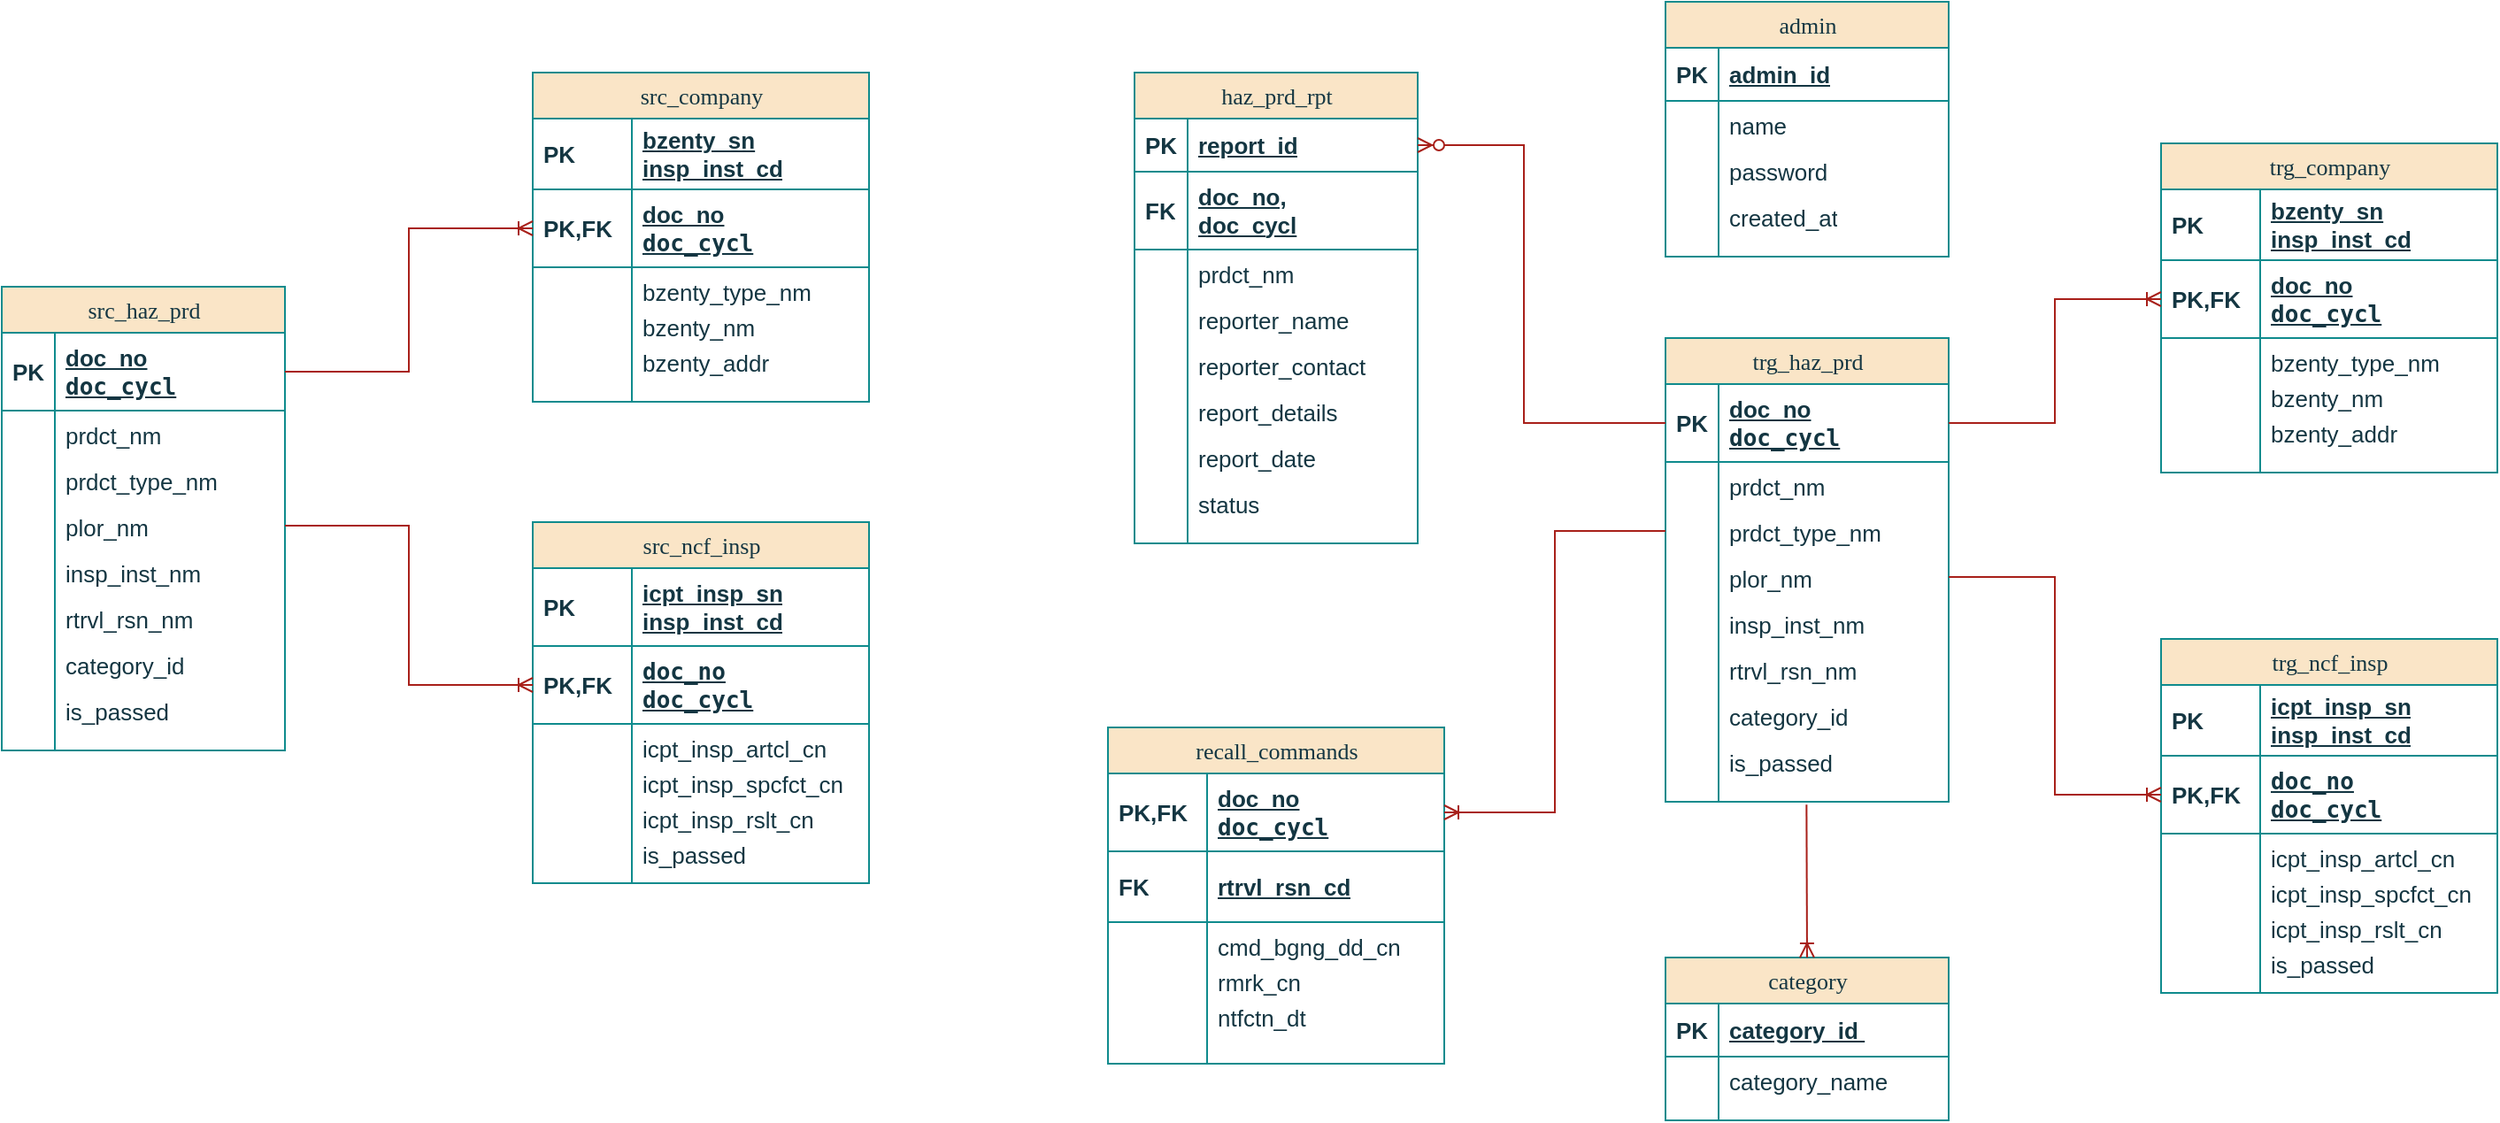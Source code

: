 <mxfile version="26.0.2">
  <diagram name="Page-1" id="e56a1550-8fbb-45ad-956c-1786394a9013">
    <mxGraphModel dx="1703" dy="665" grid="1" gridSize="10" guides="1" tooltips="1" connect="1" arrows="1" fold="1" page="1" pageScale="1" pageWidth="1700" pageHeight="1100" background="none" math="0" shadow="0">
      <root>
        <mxCell id="0" />
        <mxCell id="1" parent="0" />
        <mxCell id="2e49270ec7c68f3f-8" value="admin" style="swimlane;html=1;fontStyle=0;childLayout=stackLayout;horizontal=1;startSize=26;fillColor=#FAE5C7;horizontalStack=0;resizeParent=1;resizeLast=0;collapsible=1;marginBottom=0;swimlaneFillColor=#ffffff;align=center;rounded=0;shadow=0;comic=0;labelBackgroundColor=none;strokeWidth=1;fontFamily=Verdana;fontSize=13;swimlaneLine=1;glass=0;strokeColor=#0F8B8D;fontColor=#143642;" parent="1" vertex="1">
          <mxGeometry x="1050" y="270" width="160" height="144" as="geometry" />
        </mxCell>
        <mxCell id="2e49270ec7c68f3f-9" value="admin_id" style="shape=partialRectangle;top=0;left=0;right=0;bottom=1;html=1;align=left;verticalAlign=middle;fillColor=none;spacingLeft=34;spacingRight=4;whiteSpace=wrap;overflow=hidden;rotatable=0;points=[[0,0.5],[1,0.5]];portConstraint=eastwest;dropTarget=0;fontStyle=5;fontSize=13;labelBackgroundColor=none;strokeColor=#0F8B8D;fontColor=#143642;" parent="2e49270ec7c68f3f-8" vertex="1">
          <mxGeometry y="26" width="160" height="30" as="geometry" />
        </mxCell>
        <mxCell id="2e49270ec7c68f3f-10" value="&lt;b&gt;PK&lt;/b&gt;" style="shape=partialRectangle;top=0;left=0;bottom=0;html=1;fillColor=none;align=left;verticalAlign=middle;spacingLeft=4;spacingRight=4;whiteSpace=wrap;overflow=hidden;rotatable=0;points=[];portConstraint=eastwest;part=1;fontSize=13;labelBackgroundColor=none;strokeColor=#0F8B8D;fontColor=#143642;" parent="2e49270ec7c68f3f-9" vertex="1" connectable="0">
          <mxGeometry width="30" height="30" as="geometry" />
        </mxCell>
        <mxCell id="2e49270ec7c68f3f-11" value="&lt;code&gt;&lt;font face=&quot;Helvetica&quot;&gt;name&lt;/font&gt;&lt;/code&gt;" style="shape=partialRectangle;top=0;left=0;right=0;bottom=0;html=1;align=left;verticalAlign=top;fillColor=none;spacingLeft=34;spacingRight=4;whiteSpace=wrap;overflow=hidden;rotatable=0;points=[[0,0.5],[1,0.5]];portConstraint=eastwest;dropTarget=0;fontSize=13;labelBackgroundColor=none;strokeColor=#0F8B8D;fontColor=#143642;" parent="2e49270ec7c68f3f-8" vertex="1">
          <mxGeometry y="56" width="160" height="26" as="geometry" />
        </mxCell>
        <mxCell id="2e49270ec7c68f3f-12" value="" style="shape=partialRectangle;top=0;left=0;bottom=0;html=1;fillColor=none;align=left;verticalAlign=top;spacingLeft=4;spacingRight=4;whiteSpace=wrap;overflow=hidden;rotatable=0;points=[];portConstraint=eastwest;part=1;fontSize=13;labelBackgroundColor=none;strokeColor=#0F8B8D;fontColor=#143642;" parent="2e49270ec7c68f3f-11" vertex="1" connectable="0">
          <mxGeometry width="30" height="26" as="geometry" />
        </mxCell>
        <mxCell id="2e49270ec7c68f3f-13" value="&lt;code&gt;&lt;font face=&quot;Helvetica&quot;&gt;password&lt;/font&gt;&lt;/code&gt;" style="shape=partialRectangle;top=0;left=0;right=0;bottom=0;html=1;align=left;verticalAlign=top;fillColor=none;spacingLeft=34;spacingRight=4;whiteSpace=wrap;overflow=hidden;rotatable=0;points=[[0,0.5],[1,0.5]];portConstraint=eastwest;dropTarget=0;fontSize=13;labelBackgroundColor=none;strokeColor=#0F8B8D;fontColor=#143642;" parent="2e49270ec7c68f3f-8" vertex="1">
          <mxGeometry y="82" width="160" height="26" as="geometry" />
        </mxCell>
        <mxCell id="2e49270ec7c68f3f-14" value="" style="shape=partialRectangle;top=0;left=0;bottom=0;html=1;fillColor=none;align=left;verticalAlign=top;spacingLeft=4;spacingRight=4;whiteSpace=wrap;overflow=hidden;rotatable=0;points=[];portConstraint=eastwest;part=1;fontSize=13;labelBackgroundColor=none;strokeColor=#0F8B8D;fontColor=#143642;" parent="2e49270ec7c68f3f-13" vertex="1" connectable="0">
          <mxGeometry width="30" height="26" as="geometry" />
        </mxCell>
        <mxCell id="2e49270ec7c68f3f-15" value="&lt;code&gt;&lt;font face=&quot;Helvetica&quot;&gt;created_at&lt;/font&gt;&lt;/code&gt;" style="shape=partialRectangle;top=0;left=0;right=0;bottom=0;html=1;align=left;verticalAlign=top;fillColor=none;spacingLeft=34;spacingRight=4;whiteSpace=wrap;overflow=hidden;rotatable=0;points=[[0,0.5],[1,0.5]];portConstraint=eastwest;dropTarget=0;fontSize=13;labelBackgroundColor=none;strokeColor=#0F8B8D;fontColor=#143642;" parent="2e49270ec7c68f3f-8" vertex="1">
          <mxGeometry y="108" width="160" height="26" as="geometry" />
        </mxCell>
        <mxCell id="2e49270ec7c68f3f-16" value="" style="shape=partialRectangle;top=0;left=0;bottom=0;html=1;fillColor=none;align=left;verticalAlign=top;spacingLeft=4;spacingRight=4;whiteSpace=wrap;overflow=hidden;rotatable=0;points=[];portConstraint=eastwest;part=1;fontSize=13;labelBackgroundColor=none;strokeColor=#0F8B8D;fontColor=#143642;" parent="2e49270ec7c68f3f-15" vertex="1" connectable="0">
          <mxGeometry width="30" height="26" as="geometry" />
        </mxCell>
        <mxCell id="2e49270ec7c68f3f-17" value="" style="shape=partialRectangle;top=0;left=0;right=0;bottom=0;html=1;align=left;verticalAlign=top;fillColor=none;spacingLeft=34;spacingRight=4;whiteSpace=wrap;overflow=hidden;rotatable=0;points=[[0,0.5],[1,0.5]];portConstraint=eastwest;dropTarget=0;fontSize=13;labelBackgroundColor=none;strokeColor=#0F8B8D;fontColor=#143642;" parent="2e49270ec7c68f3f-8" vertex="1">
          <mxGeometry y="134" width="160" height="10" as="geometry" />
        </mxCell>
        <mxCell id="2e49270ec7c68f3f-18" value="" style="shape=partialRectangle;top=0;left=0;bottom=0;html=1;fillColor=none;align=left;verticalAlign=top;spacingLeft=4;spacingRight=4;whiteSpace=wrap;overflow=hidden;rotatable=0;points=[];portConstraint=eastwest;part=1;fontSize=13;labelBackgroundColor=none;strokeColor=#0F8B8D;fontColor=#143642;" parent="2e49270ec7c68f3f-17" vertex="1" connectable="0">
          <mxGeometry width="30" height="10" as="geometry" />
        </mxCell>
        <mxCell id="2e49270ec7c68f3f-30" value="haz_prd_rpt" style="swimlane;html=1;fontStyle=0;childLayout=stackLayout;horizontal=1;startSize=26;fillColor=#FAE5C7;horizontalStack=0;resizeParent=1;resizeLast=0;collapsible=1;marginBottom=0;swimlaneFillColor=#ffffff;align=center;rounded=0;shadow=0;comic=0;labelBackgroundColor=none;strokeWidth=1;fontFamily=Verdana;fontSize=13;strokeColor=#0F8B8D;fontColor=#143642;" parent="1" vertex="1">
          <mxGeometry x="750" y="310" width="160" height="266" as="geometry" />
        </mxCell>
        <mxCell id="wCXckMe2eEmtba9I79JS-127" value="report_id" style="shape=partialRectangle;top=0;left=0;right=0;bottom=1;html=1;align=left;verticalAlign=middle;fillColor=none;spacingLeft=34;spacingRight=4;whiteSpace=wrap;overflow=hidden;rotatable=0;points=[[0,0.5],[1,0.5]];portConstraint=eastwest;dropTarget=0;fontStyle=5;fontSize=13;labelBackgroundColor=none;strokeColor=#0F8B8D;fontColor=#143642;" parent="2e49270ec7c68f3f-30" vertex="1">
          <mxGeometry y="26" width="160" height="30" as="geometry" />
        </mxCell>
        <mxCell id="wCXckMe2eEmtba9I79JS-128" value="&lt;b&gt;PK&lt;/b&gt;" style="shape=partialRectangle;top=0;left=0;bottom=0;html=1;fillColor=none;align=left;verticalAlign=middle;spacingLeft=4;spacingRight=4;whiteSpace=wrap;overflow=hidden;rotatable=0;points=[];portConstraint=eastwest;part=1;fontSize=13;labelBackgroundColor=none;strokeColor=#0F8B8D;fontColor=#143642;" parent="wCXckMe2eEmtba9I79JS-127" vertex="1" connectable="0">
          <mxGeometry width="30" height="30" as="geometry" />
        </mxCell>
        <mxCell id="2e49270ec7c68f3f-31" value="doc_no,&lt;div&gt;doc_cycl &lt;/div&gt;" style="shape=partialRectangle;top=0;left=0;right=0;bottom=1;html=1;align=left;verticalAlign=middle;fillColor=none;spacingLeft=34;spacingRight=4;whiteSpace=wrap;overflow=hidden;rotatable=0;points=[[0,0.5],[1,0.5]];portConstraint=eastwest;dropTarget=0;fontStyle=5;fontSize=13;labelBackgroundColor=none;strokeColor=#0F8B8D;fontColor=#143642;" parent="2e49270ec7c68f3f-30" vertex="1">
          <mxGeometry y="56" width="160" height="44" as="geometry" />
        </mxCell>
        <mxCell id="2e49270ec7c68f3f-32" value="&lt;b&gt;FK&lt;/b&gt;" style="shape=partialRectangle;top=0;left=0;bottom=0;html=1;fillColor=none;align=left;verticalAlign=middle;spacingLeft=4;spacingRight=4;whiteSpace=wrap;overflow=hidden;rotatable=0;points=[];portConstraint=eastwest;part=1;fontSize=13;labelBackgroundColor=none;strokeColor=#0F8B8D;fontColor=#143642;" parent="2e49270ec7c68f3f-31" vertex="1" connectable="0">
          <mxGeometry width="30" height="44" as="geometry" />
        </mxCell>
        <mxCell id="2e49270ec7c68f3f-33" value="&lt;code&gt;&lt;font face=&quot;Helvetica&quot;&gt;prdct_nm&lt;/font&gt;&lt;/code&gt;" style="shape=partialRectangle;top=0;left=0;right=0;bottom=0;html=1;align=left;verticalAlign=top;fillColor=none;spacingLeft=34;spacingRight=4;whiteSpace=wrap;overflow=hidden;rotatable=0;points=[[0,0.5],[1,0.5]];portConstraint=eastwest;dropTarget=0;fontSize=13;labelBackgroundColor=none;strokeColor=#0F8B8D;fontColor=#143642;" parent="2e49270ec7c68f3f-30" vertex="1">
          <mxGeometry y="100" width="160" height="26" as="geometry" />
        </mxCell>
        <mxCell id="2e49270ec7c68f3f-34" value="" style="shape=partialRectangle;top=0;left=0;bottom=0;html=1;fillColor=none;align=left;verticalAlign=top;spacingLeft=4;spacingRight=4;whiteSpace=wrap;overflow=hidden;rotatable=0;points=[];portConstraint=eastwest;part=1;fontSize=13;labelBackgroundColor=none;strokeColor=#0F8B8D;fontColor=#143642;" parent="2e49270ec7c68f3f-33" vertex="1" connectable="0">
          <mxGeometry width="30" height="26" as="geometry" />
        </mxCell>
        <mxCell id="lhJc6P_iqKGo1ascdRsg-50" value="&lt;code&gt;&lt;font face=&quot;Helvetica&quot;&gt;reporter_name&lt;/font&gt;&lt;/code&gt;" style="shape=partialRectangle;top=0;left=0;right=0;bottom=0;html=1;align=left;verticalAlign=top;fillColor=none;spacingLeft=34;spacingRight=4;whiteSpace=wrap;overflow=hidden;rotatable=0;points=[[0,0.5],[1,0.5]];portConstraint=eastwest;dropTarget=0;fontSize=13;labelBackgroundColor=none;strokeColor=#0F8B8D;fontColor=#143642;" parent="2e49270ec7c68f3f-30" vertex="1">
          <mxGeometry y="126" width="160" height="26" as="geometry" />
        </mxCell>
        <mxCell id="lhJc6P_iqKGo1ascdRsg-51" value="" style="shape=partialRectangle;top=0;left=0;bottom=0;html=1;fillColor=none;align=left;verticalAlign=top;spacingLeft=4;spacingRight=4;whiteSpace=wrap;overflow=hidden;rotatable=0;points=[];portConstraint=eastwest;part=1;fontSize=13;labelBackgroundColor=none;strokeColor=#0F8B8D;fontColor=#143642;" parent="lhJc6P_iqKGo1ascdRsg-50" vertex="1" connectable="0">
          <mxGeometry width="30" height="26" as="geometry" />
        </mxCell>
        <mxCell id="wCXckMe2eEmtba9I79JS-115" value="&lt;code&gt;&lt;font face=&quot;Helvetica&quot;&gt;reporter_contact&lt;/font&gt;&lt;/code&gt;" style="shape=partialRectangle;top=0;left=0;right=0;bottom=0;html=1;align=left;verticalAlign=top;fillColor=none;spacingLeft=34;spacingRight=4;whiteSpace=wrap;overflow=hidden;rotatable=0;points=[[0,0.5],[1,0.5]];portConstraint=eastwest;dropTarget=0;fontSize=13;labelBackgroundColor=none;strokeColor=#0F8B8D;fontColor=#143642;" parent="2e49270ec7c68f3f-30" vertex="1">
          <mxGeometry y="152" width="160" height="26" as="geometry" />
        </mxCell>
        <mxCell id="wCXckMe2eEmtba9I79JS-116" value="" style="shape=partialRectangle;top=0;left=0;bottom=0;html=1;fillColor=none;align=left;verticalAlign=top;spacingLeft=4;spacingRight=4;whiteSpace=wrap;overflow=hidden;rotatable=0;points=[];portConstraint=eastwest;part=1;fontSize=13;labelBackgroundColor=none;strokeColor=#0F8B8D;fontColor=#143642;" parent="wCXckMe2eEmtba9I79JS-115" vertex="1" connectable="0">
          <mxGeometry width="30" height="26" as="geometry" />
        </mxCell>
        <mxCell id="wCXckMe2eEmtba9I79JS-125" value="report_details&amp;nbsp;" style="shape=partialRectangle;top=0;left=0;right=0;bottom=0;html=1;align=left;verticalAlign=top;fillColor=none;spacingLeft=34;spacingRight=4;whiteSpace=wrap;overflow=hidden;rotatable=0;points=[[0,0.5],[1,0.5]];portConstraint=eastwest;dropTarget=0;fontSize=13;labelBackgroundColor=none;strokeColor=#0F8B8D;fontColor=#143642;" parent="2e49270ec7c68f3f-30" vertex="1">
          <mxGeometry y="178" width="160" height="26" as="geometry" />
        </mxCell>
        <mxCell id="wCXckMe2eEmtba9I79JS-126" value="" style="shape=partialRectangle;top=0;left=0;bottom=0;html=1;fillColor=none;align=left;verticalAlign=top;spacingLeft=4;spacingRight=4;whiteSpace=wrap;overflow=hidden;rotatable=0;points=[];portConstraint=eastwest;part=1;fontSize=13;labelBackgroundColor=none;strokeColor=#0F8B8D;fontColor=#143642;" parent="wCXckMe2eEmtba9I79JS-125" vertex="1" connectable="0">
          <mxGeometry width="30" height="26" as="geometry" />
        </mxCell>
        <mxCell id="yKbIZxCOMHngaI-xLzHx-83" value="&lt;code&gt;&lt;font face=&quot;Helvetica&quot;&gt;report_date&lt;/font&gt;&lt;/code&gt;" style="shape=partialRectangle;top=0;left=0;right=0;bottom=0;html=1;align=left;verticalAlign=top;fillColor=none;spacingLeft=34;spacingRight=4;whiteSpace=wrap;overflow=hidden;rotatable=0;points=[[0,0.5],[1,0.5]];portConstraint=eastwest;dropTarget=0;fontSize=13;labelBackgroundColor=none;strokeColor=#0F8B8D;fontColor=#143642;" vertex="1" parent="2e49270ec7c68f3f-30">
          <mxGeometry y="204" width="160" height="26" as="geometry" />
        </mxCell>
        <mxCell id="yKbIZxCOMHngaI-xLzHx-84" value="" style="shape=partialRectangle;top=0;left=0;bottom=0;html=1;fillColor=none;align=left;verticalAlign=top;spacingLeft=4;spacingRight=4;whiteSpace=wrap;overflow=hidden;rotatable=0;points=[];portConstraint=eastwest;part=1;fontSize=13;labelBackgroundColor=none;strokeColor=#0F8B8D;fontColor=#143642;" vertex="1" connectable="0" parent="yKbIZxCOMHngaI-xLzHx-83">
          <mxGeometry width="30" height="26" as="geometry" />
        </mxCell>
        <mxCell id="2e49270ec7c68f3f-37" value="&lt;code&gt;&lt;font face=&quot;Helvetica&quot;&gt;status&lt;/font&gt;&lt;/code&gt;" style="shape=partialRectangle;top=0;left=0;right=0;bottom=0;html=1;align=left;verticalAlign=top;fillColor=none;spacingLeft=34;spacingRight=4;whiteSpace=wrap;overflow=hidden;rotatable=0;points=[[0,0.5],[1,0.5]];portConstraint=eastwest;dropTarget=0;fontSize=13;labelBackgroundColor=none;strokeColor=#0F8B8D;fontColor=#143642;" parent="2e49270ec7c68f3f-30" vertex="1">
          <mxGeometry y="230" width="160" height="26" as="geometry" />
        </mxCell>
        <mxCell id="2e49270ec7c68f3f-38" value="" style="shape=partialRectangle;top=0;left=0;bottom=0;html=1;fillColor=none;align=left;verticalAlign=top;spacingLeft=4;spacingRight=4;whiteSpace=wrap;overflow=hidden;rotatable=0;points=[];portConstraint=eastwest;part=1;fontSize=13;labelBackgroundColor=none;strokeColor=#0F8B8D;fontColor=#143642;" parent="2e49270ec7c68f3f-37" vertex="1" connectable="0">
          <mxGeometry width="30" height="26" as="geometry" />
        </mxCell>
        <mxCell id="2e49270ec7c68f3f-39" value="" style="shape=partialRectangle;top=0;left=0;right=0;bottom=0;html=1;align=left;verticalAlign=top;fillColor=none;spacingLeft=34;spacingRight=4;whiteSpace=wrap;overflow=hidden;rotatable=0;points=[[0,0.5],[1,0.5]];portConstraint=eastwest;dropTarget=0;fontSize=13;labelBackgroundColor=none;strokeColor=#0F8B8D;fontColor=#143642;" parent="2e49270ec7c68f3f-30" vertex="1">
          <mxGeometry y="256" width="160" height="10" as="geometry" />
        </mxCell>
        <mxCell id="2e49270ec7c68f3f-40" value="" style="shape=partialRectangle;top=0;left=0;bottom=0;html=1;fillColor=none;align=left;verticalAlign=top;spacingLeft=4;spacingRight=4;whiteSpace=wrap;overflow=hidden;rotatable=0;points=[];portConstraint=eastwest;part=1;fontSize=13;labelBackgroundColor=none;strokeColor=#0F8B8D;fontColor=#143642;" parent="2e49270ec7c68f3f-39" vertex="1" connectable="0">
          <mxGeometry width="30" height="10" as="geometry" />
        </mxCell>
        <mxCell id="2e49270ec7c68f3f-80" value="trg_haz_prd" style="swimlane;html=1;fontStyle=0;childLayout=stackLayout;horizontal=1;startSize=26;fillColor=#FAE5C7;horizontalStack=0;resizeParent=1;resizeLast=0;collapsible=1;marginBottom=0;swimlaneFillColor=#ffffff;align=center;rounded=0;shadow=0;comic=0;labelBackgroundColor=none;strokeWidth=1;fontFamily=Verdana;fontSize=13;strokeColor=#0F8B8D;fontColor=#143642;" parent="1" vertex="1">
          <mxGeometry x="1050" y="460" width="160" height="262" as="geometry" />
        </mxCell>
        <mxCell id="2e49270ec7c68f3f-81" value="doc_no&lt;div&gt;&lt;code&gt;doc_cycl&lt;/code&gt;&lt;/div&gt;" style="shape=partialRectangle;top=0;left=0;right=0;bottom=1;html=1;align=left;verticalAlign=middle;fillColor=none;spacingLeft=34;spacingRight=4;whiteSpace=wrap;overflow=hidden;rotatable=0;points=[[0,0.5],[1,0.5]];portConstraint=eastwest;dropTarget=0;fontStyle=5;fontSize=13;labelBackgroundColor=none;strokeColor=#0F8B8D;fontColor=#143642;" parent="2e49270ec7c68f3f-80" vertex="1">
          <mxGeometry y="26" width="160" height="44" as="geometry" />
        </mxCell>
        <mxCell id="2e49270ec7c68f3f-82" value="&lt;b&gt;PK&lt;/b&gt;" style="shape=partialRectangle;top=0;left=0;bottom=0;html=1;fillColor=none;align=left;verticalAlign=middle;spacingLeft=4;spacingRight=4;whiteSpace=wrap;overflow=hidden;rotatable=0;points=[];portConstraint=eastwest;part=1;fontSize=13;labelBackgroundColor=none;strokeColor=#0F8B8D;fontColor=#143642;" parent="2e49270ec7c68f3f-81" vertex="1" connectable="0">
          <mxGeometry width="30" height="44" as="geometry" />
        </mxCell>
        <mxCell id="2e49270ec7c68f3f-83" value="prdct_nm" style="shape=partialRectangle;top=0;left=0;right=0;bottom=0;html=1;align=left;verticalAlign=top;fillColor=none;spacingLeft=34;spacingRight=4;whiteSpace=wrap;overflow=hidden;rotatable=0;points=[[0,0.5],[1,0.5]];portConstraint=eastwest;dropTarget=0;fontSize=13;labelBackgroundColor=none;strokeColor=#0F8B8D;fontColor=#143642;" parent="2e49270ec7c68f3f-80" vertex="1">
          <mxGeometry y="70" width="160" height="26" as="geometry" />
        </mxCell>
        <mxCell id="2e49270ec7c68f3f-84" value="" style="shape=partialRectangle;top=0;left=0;bottom=0;html=1;fillColor=none;align=left;verticalAlign=top;spacingLeft=4;spacingRight=4;whiteSpace=wrap;overflow=hidden;rotatable=0;points=[];portConstraint=eastwest;part=1;fontSize=13;labelBackgroundColor=none;strokeColor=#0F8B8D;fontColor=#143642;" parent="2e49270ec7c68f3f-83" vertex="1" connectable="0">
          <mxGeometry width="30" height="26" as="geometry" />
        </mxCell>
        <mxCell id="2e49270ec7c68f3f-85" value="prdct_type_nm" style="shape=partialRectangle;top=0;left=0;right=0;bottom=0;html=1;align=left;verticalAlign=top;fillColor=none;spacingLeft=34;spacingRight=4;whiteSpace=wrap;overflow=hidden;rotatable=0;points=[[0,0.5],[1,0.5]];portConstraint=eastwest;dropTarget=0;fontSize=13;labelBackgroundColor=none;strokeColor=#0F8B8D;fontColor=#143642;" parent="2e49270ec7c68f3f-80" vertex="1">
          <mxGeometry y="96" width="160" height="26" as="geometry" />
        </mxCell>
        <mxCell id="2e49270ec7c68f3f-86" value="" style="shape=partialRectangle;top=0;left=0;bottom=0;html=1;fillColor=none;align=left;verticalAlign=top;spacingLeft=4;spacingRight=4;whiteSpace=wrap;overflow=hidden;rotatable=0;points=[];portConstraint=eastwest;part=1;fontSize=13;labelBackgroundColor=none;strokeColor=#0F8B8D;fontColor=#143642;" parent="2e49270ec7c68f3f-85" vertex="1" connectable="0">
          <mxGeometry width="30" height="26" as="geometry" />
        </mxCell>
        <mxCell id="2e49270ec7c68f3f-87" value="plor_nm" style="shape=partialRectangle;top=0;left=0;right=0;bottom=0;html=1;align=left;verticalAlign=top;fillColor=none;spacingLeft=34;spacingRight=4;whiteSpace=wrap;overflow=hidden;rotatable=0;points=[[0,0.5],[1,0.5]];portConstraint=eastwest;dropTarget=0;fontSize=13;labelBackgroundColor=none;strokeColor=#0F8B8D;fontColor=#143642;" parent="2e49270ec7c68f3f-80" vertex="1">
          <mxGeometry y="122" width="160" height="26" as="geometry" />
        </mxCell>
        <mxCell id="2e49270ec7c68f3f-88" value="" style="shape=partialRectangle;top=0;left=0;bottom=0;html=1;fillColor=none;align=left;verticalAlign=top;spacingLeft=4;spacingRight=4;whiteSpace=wrap;overflow=hidden;rotatable=0;points=[];portConstraint=eastwest;part=1;fontSize=13;labelBackgroundColor=none;strokeColor=#0F8B8D;fontColor=#143642;" parent="2e49270ec7c68f3f-87" vertex="1" connectable="0">
          <mxGeometry width="30" height="26" as="geometry" />
        </mxCell>
        <mxCell id="lhJc6P_iqKGo1ascdRsg-1" value="insp_inst_nm" style="shape=partialRectangle;top=0;left=0;right=0;bottom=0;html=1;align=left;verticalAlign=top;fillColor=none;spacingLeft=34;spacingRight=4;whiteSpace=wrap;overflow=hidden;rotatable=0;points=[[0,0.5],[1,0.5]];portConstraint=eastwest;dropTarget=0;fontSize=13;labelBackgroundColor=none;strokeColor=#0F8B8D;fontColor=#143642;" parent="2e49270ec7c68f3f-80" vertex="1">
          <mxGeometry y="148" width="160" height="26" as="geometry" />
        </mxCell>
        <mxCell id="lhJc6P_iqKGo1ascdRsg-2" value="" style="shape=partialRectangle;top=0;left=0;bottom=0;html=1;fillColor=none;align=left;verticalAlign=top;spacingLeft=4;spacingRight=4;whiteSpace=wrap;overflow=hidden;rotatable=0;points=[];portConstraint=eastwest;part=1;fontSize=13;labelBackgroundColor=none;strokeColor=#0F8B8D;fontColor=#143642;" parent="lhJc6P_iqKGo1ascdRsg-1" vertex="1" connectable="0">
          <mxGeometry width="30" height="26" as="geometry" />
        </mxCell>
        <mxCell id="yKbIZxCOMHngaI-xLzHx-17" value="rtrvl_rsn_nm" style="shape=partialRectangle;top=0;left=0;right=0;bottom=0;html=1;align=left;verticalAlign=top;fillColor=none;spacingLeft=34;spacingRight=4;whiteSpace=wrap;overflow=hidden;rotatable=0;points=[[0,0.5],[1,0.5]];portConstraint=eastwest;dropTarget=0;fontSize=13;labelBackgroundColor=none;strokeColor=#0F8B8D;fontColor=#143642;" vertex="1" parent="2e49270ec7c68f3f-80">
          <mxGeometry y="174" width="160" height="26" as="geometry" />
        </mxCell>
        <mxCell id="yKbIZxCOMHngaI-xLzHx-18" value="" style="shape=partialRectangle;top=0;left=0;bottom=0;html=1;fillColor=none;align=left;verticalAlign=top;spacingLeft=4;spacingRight=4;whiteSpace=wrap;overflow=hidden;rotatable=0;points=[];portConstraint=eastwest;part=1;fontSize=13;labelBackgroundColor=none;strokeColor=#0F8B8D;fontColor=#143642;" vertex="1" connectable="0" parent="yKbIZxCOMHngaI-xLzHx-17">
          <mxGeometry width="30" height="26" as="geometry" />
        </mxCell>
        <mxCell id="wCXckMe2eEmtba9I79JS-150" value="&lt;font face=&quot;Helvetica&quot;&gt;category_id&lt;/font&gt;" style="shape=partialRectangle;top=0;left=0;right=0;bottom=0;html=1;align=left;verticalAlign=top;fillColor=none;spacingLeft=34;spacingRight=4;whiteSpace=wrap;overflow=hidden;rotatable=0;points=[[0,0.5],[1,0.5]];portConstraint=eastwest;dropTarget=0;fontSize=13;labelBackgroundColor=none;strokeColor=#0F8B8D;fontColor=#143642;" parent="2e49270ec7c68f3f-80" vertex="1">
          <mxGeometry y="200" width="160" height="26" as="geometry" />
        </mxCell>
        <mxCell id="wCXckMe2eEmtba9I79JS-151" value="" style="shape=partialRectangle;top=0;left=0;bottom=0;html=1;fillColor=none;align=left;verticalAlign=top;spacingLeft=4;spacingRight=4;whiteSpace=wrap;overflow=hidden;rotatable=0;points=[];portConstraint=eastwest;part=1;fontSize=13;labelBackgroundColor=none;strokeColor=#0F8B8D;fontColor=#143642;" parent="wCXckMe2eEmtba9I79JS-150" vertex="1" connectable="0">
          <mxGeometry width="30" height="26" as="geometry" />
        </mxCell>
        <mxCell id="yKbIZxCOMHngaI-xLzHx-139" value="is_passed&amp;nbsp; &amp;nbsp; &amp;nbsp; &amp;nbsp;&amp;nbsp;" style="shape=partialRectangle;top=0;left=0;right=0;bottom=0;html=1;align=left;verticalAlign=top;fillColor=none;spacingLeft=34;spacingRight=4;whiteSpace=wrap;overflow=hidden;rotatable=0;points=[[0,0.5],[1,0.5]];portConstraint=eastwest;dropTarget=0;fontSize=13;labelBackgroundColor=none;strokeColor=#0F8B8D;fontColor=#143642;" vertex="1" parent="2e49270ec7c68f3f-80">
          <mxGeometry y="226" width="160" height="26" as="geometry" />
        </mxCell>
        <mxCell id="yKbIZxCOMHngaI-xLzHx-140" value="" style="shape=partialRectangle;top=0;left=0;bottom=0;html=1;fillColor=none;align=left;verticalAlign=top;spacingLeft=4;spacingRight=4;whiteSpace=wrap;overflow=hidden;rotatable=0;points=[];portConstraint=eastwest;part=1;fontSize=13;labelBackgroundColor=none;strokeColor=#0F8B8D;fontColor=#143642;" vertex="1" connectable="0" parent="yKbIZxCOMHngaI-xLzHx-139">
          <mxGeometry width="30" height="26" as="geometry" />
        </mxCell>
        <mxCell id="2e49270ec7c68f3f-89" value="" style="shape=partialRectangle;top=0;left=0;right=0;bottom=0;html=1;align=left;verticalAlign=top;fillColor=none;spacingLeft=34;spacingRight=4;whiteSpace=wrap;overflow=hidden;rotatable=0;points=[[0,0.5],[1,0.5]];portConstraint=eastwest;dropTarget=0;fontSize=13;labelBackgroundColor=none;strokeColor=#0F8B8D;fontColor=#143642;" parent="2e49270ec7c68f3f-80" vertex="1">
          <mxGeometry y="252" width="160" height="10" as="geometry" />
        </mxCell>
        <mxCell id="2e49270ec7c68f3f-90" value="" style="shape=partialRectangle;top=0;left=0;bottom=0;html=1;fillColor=none;align=left;verticalAlign=top;spacingLeft=4;spacingRight=4;whiteSpace=wrap;overflow=hidden;rotatable=0;points=[];portConstraint=eastwest;part=1;fontSize=13;labelBackgroundColor=none;strokeColor=#0F8B8D;fontColor=#143642;" parent="2e49270ec7c68f3f-89" vertex="1" connectable="0">
          <mxGeometry width="30" height="10" as="geometry" />
        </mxCell>
        <mxCell id="wCXckMe2eEmtba9I79JS-24" value="trg_company" style="swimlane;html=1;fontStyle=0;childLayout=stackLayout;horizontal=1;startSize=26;fillColor=#FAE5C7;horizontalStack=0;resizeParent=1;resizeLast=0;collapsible=1;marginBottom=0;swimlaneFillColor=#ffffff;align=center;rounded=0;shadow=0;comic=0;labelBackgroundColor=none;strokeWidth=1;fontFamily=Verdana;fontSize=13;strokeColor=#0F8B8D;fontColor=#143642;" parent="1" vertex="1">
          <mxGeometry x="1330" y="350" width="190" height="186" as="geometry">
            <mxRectangle x="290" y="140" width="120" height="30" as="alternateBounds" />
          </mxGeometry>
        </mxCell>
        <mxCell id="wCXckMe2eEmtba9I79JS-83" value="&lt;div&gt;bzenty_sn&lt;/div&gt;&lt;div&gt;insp_inst_cd&lt;/div&gt;" style="shape=partialRectangle;top=0;left=0;right=0;bottom=1;html=1;align=left;verticalAlign=middle;fillColor=none;spacingLeft=60;spacingRight=4;whiteSpace=wrap;overflow=hidden;rotatable=0;points=[[0,0.5],[1,0.5]];portConstraint=eastwest;dropTarget=0;fontStyle=5;fontSize=13;labelBackgroundColor=none;strokeColor=#0F8B8D;fontColor=#143642;" parent="wCXckMe2eEmtba9I79JS-24" vertex="1">
          <mxGeometry y="26" width="190" height="40" as="geometry" />
        </mxCell>
        <mxCell id="wCXckMe2eEmtba9I79JS-84" value="PK" style="shape=partialRectangle;fontStyle=1;top=0;left=0;bottom=0;html=1;fillColor=none;align=left;verticalAlign=middle;spacingLeft=4;spacingRight=4;whiteSpace=wrap;overflow=hidden;rotatable=0;points=[];portConstraint=eastwest;part=1;fontSize=13;labelBackgroundColor=none;strokeColor=#0F8B8D;fontColor=#143642;" parent="wCXckMe2eEmtba9I79JS-83" vertex="1" connectable="0">
          <mxGeometry width="56" height="40" as="geometry" />
        </mxCell>
        <mxCell id="wCXckMe2eEmtba9I79JS-93" value="doc_no&lt;div&gt;&lt;code&gt;doc_cycl&lt;/code&gt;&lt;/div&gt;" style="shape=partialRectangle;top=0;left=0;right=0;bottom=1;html=1;align=left;verticalAlign=middle;fillColor=none;spacingLeft=60;spacingRight=4;whiteSpace=wrap;overflow=hidden;rotatable=0;points=[[0,0.5],[1,0.5]];portConstraint=eastwest;dropTarget=0;fontStyle=5;fontSize=13;labelBackgroundColor=none;strokeColor=#0F8B8D;fontColor=#143642;" parent="wCXckMe2eEmtba9I79JS-24" vertex="1">
          <mxGeometry y="66" width="190" height="44" as="geometry" />
        </mxCell>
        <mxCell id="wCXckMe2eEmtba9I79JS-94" value="PK,FK" style="shape=partialRectangle;fontStyle=1;top=0;left=0;bottom=0;html=1;fillColor=none;align=left;verticalAlign=middle;spacingLeft=4;spacingRight=4;whiteSpace=wrap;overflow=hidden;rotatable=0;points=[];portConstraint=eastwest;part=1;fontSize=13;labelBackgroundColor=none;strokeColor=#0F8B8D;fontColor=#143642;" parent="wCXckMe2eEmtba9I79JS-93" vertex="1" connectable="0">
          <mxGeometry width="56" height="44" as="geometry" />
        </mxCell>
        <mxCell id="wCXckMe2eEmtba9I79JS-87" value="&lt;code&gt;&lt;font face=&quot;Helvetica&quot;&gt;bzenty_type_nm&lt;/font&gt;&lt;/code&gt;" style="shape=partialRectangle;top=0;left=0;right=0;bottom=0;html=1;align=left;verticalAlign=top;fillColor=none;spacingLeft=60;spacingRight=4;whiteSpace=wrap;overflow=hidden;rotatable=0;points=[[0,0.5],[1,0.5]];portConstraint=eastwest;dropTarget=0;fontSize=13;labelBackgroundColor=none;strokeColor=#0F8B8D;fontColor=#143642;" parent="wCXckMe2eEmtba9I79JS-24" vertex="1">
          <mxGeometry y="110" width="190" height="20" as="geometry" />
        </mxCell>
        <mxCell id="wCXckMe2eEmtba9I79JS-88" value="" style="shape=partialRectangle;top=0;left=0;bottom=0;html=1;fillColor=none;align=left;verticalAlign=top;spacingLeft=4;spacingRight=4;whiteSpace=wrap;overflow=hidden;rotatable=0;points=[];portConstraint=eastwest;part=1;fontSize=13;labelBackgroundColor=none;strokeColor=#0F8B8D;fontColor=#143642;" parent="wCXckMe2eEmtba9I79JS-87" vertex="1" connectable="0">
          <mxGeometry width="56" height="20" as="geometry" />
        </mxCell>
        <mxCell id="lhJc6P_iqKGo1ascdRsg-37" value="&lt;code&gt;&lt;font face=&quot;Helvetica&quot;&gt;bzenty_nm&lt;/font&gt;&lt;/code&gt;" style="shape=partialRectangle;top=0;left=0;right=0;bottom=0;html=1;align=left;verticalAlign=top;fillColor=none;spacingLeft=60;spacingRight=4;whiteSpace=wrap;overflow=hidden;rotatable=0;points=[[0,0.5],[1,0.5]];portConstraint=eastwest;dropTarget=0;fontSize=13;labelBackgroundColor=none;strokeColor=#0F8B8D;fontColor=#143642;" parent="wCXckMe2eEmtba9I79JS-24" vertex="1">
          <mxGeometry y="130" width="190" height="20" as="geometry" />
        </mxCell>
        <mxCell id="lhJc6P_iqKGo1ascdRsg-38" value="" style="shape=partialRectangle;top=0;left=0;bottom=0;html=1;fillColor=none;align=left;verticalAlign=top;spacingLeft=4;spacingRight=4;whiteSpace=wrap;overflow=hidden;rotatable=0;points=[];portConstraint=eastwest;part=1;fontSize=13;labelBackgroundColor=none;strokeColor=#0F8B8D;fontColor=#143642;" parent="lhJc6P_iqKGo1ascdRsg-37" vertex="1" connectable="0">
          <mxGeometry width="56" height="20" as="geometry" />
        </mxCell>
        <mxCell id="lhJc6P_iqKGo1ascdRsg-39" value="&lt;code&gt;&lt;font face=&quot;Helvetica&quot;&gt;bzenty_addr&lt;/font&gt;&lt;/code&gt;" style="shape=partialRectangle;top=0;left=0;right=0;bottom=0;html=1;align=left;verticalAlign=top;fillColor=none;spacingLeft=60;spacingRight=4;whiteSpace=wrap;overflow=hidden;rotatable=0;points=[[0,0.5],[1,0.5]];portConstraint=eastwest;dropTarget=0;fontSize=13;labelBackgroundColor=none;strokeColor=#0F8B8D;fontColor=#143642;" parent="wCXckMe2eEmtba9I79JS-24" vertex="1">
          <mxGeometry y="150" width="190" height="36" as="geometry" />
        </mxCell>
        <mxCell id="lhJc6P_iqKGo1ascdRsg-40" value="" style="shape=partialRectangle;top=0;left=0;bottom=0;html=1;fillColor=none;align=left;verticalAlign=top;spacingLeft=4;spacingRight=4;whiteSpace=wrap;overflow=hidden;rotatable=0;points=[];portConstraint=eastwest;part=1;fontSize=13;labelBackgroundColor=none;strokeColor=#0F8B8D;fontColor=#143642;" parent="lhJc6P_iqKGo1ascdRsg-39" vertex="1" connectable="0">
          <mxGeometry width="56" height="36" as="geometry" />
        </mxCell>
        <mxCell id="wCXckMe2eEmtba9I79JS-39" value="trg_ncf_insp" style="swimlane;html=1;fontStyle=0;childLayout=stackLayout;horizontal=1;startSize=26;fillColor=#FAE5C7;horizontalStack=0;resizeParent=1;resizeLast=0;collapsible=1;marginBottom=0;swimlaneFillColor=#ffffff;align=center;rounded=0;shadow=0;comic=0;labelBackgroundColor=none;strokeWidth=1;fontFamily=Verdana;fontSize=13;strokeColor=#0F8B8D;fontColor=#143642;" parent="1" vertex="1">
          <mxGeometry x="1330" y="630" width="190" height="200" as="geometry" />
        </mxCell>
        <mxCell id="wCXckMe2eEmtba9I79JS-147" value="&lt;div&gt;icpt_insp_sn&lt;/div&gt;&lt;div&gt;insp_inst_cd&lt;/div&gt;" style="shape=partialRectangle;top=0;left=0;right=0;bottom=1;html=1;align=left;verticalAlign=middle;fillColor=none;spacingLeft=60;spacingRight=4;whiteSpace=wrap;overflow=hidden;rotatable=0;points=[[0,0.5],[1,0.5]];portConstraint=eastwest;dropTarget=0;fontStyle=5;fontSize=13;labelBackgroundColor=none;strokeColor=#0F8B8D;fontColor=#143642;" parent="wCXckMe2eEmtba9I79JS-39" vertex="1">
          <mxGeometry y="26" width="190" height="40" as="geometry" />
        </mxCell>
        <mxCell id="wCXckMe2eEmtba9I79JS-148" value="PK" style="shape=partialRectangle;fontStyle=1;top=0;left=0;bottom=0;html=1;fillColor=none;align=left;verticalAlign=middle;spacingLeft=4;spacingRight=4;whiteSpace=wrap;overflow=hidden;rotatable=0;points=[];portConstraint=eastwest;part=1;fontSize=13;labelBackgroundColor=none;strokeColor=#0F8B8D;fontColor=#143642;" parent="wCXckMe2eEmtba9I79JS-147" vertex="1" connectable="0">
          <mxGeometry width="56" height="40" as="geometry" />
        </mxCell>
        <mxCell id="wCXckMe2eEmtba9I79JS-104" value="&lt;code&gt;doc_no&lt;/code&gt;&lt;div&gt;&lt;code&gt;doc_cycl&lt;/code&gt;&lt;/div&gt;" style="shape=partialRectangle;top=0;left=0;right=0;bottom=1;html=1;align=left;verticalAlign=middle;fillColor=none;spacingLeft=60;spacingRight=4;whiteSpace=wrap;overflow=hidden;rotatable=0;points=[[0,0.5],[1,0.5]];portConstraint=eastwest;dropTarget=0;fontStyle=5;fontSize=13;labelBackgroundColor=none;strokeColor=#0F8B8D;fontColor=#143642;" parent="wCXckMe2eEmtba9I79JS-39" vertex="1">
          <mxGeometry y="66" width="190" height="44" as="geometry" />
        </mxCell>
        <mxCell id="wCXckMe2eEmtba9I79JS-105" value="PK,FK" style="shape=partialRectangle;fontStyle=1;top=0;left=0;bottom=0;html=1;fillColor=none;align=left;verticalAlign=middle;spacingLeft=4;spacingRight=4;whiteSpace=wrap;overflow=hidden;rotatable=0;points=[];portConstraint=eastwest;part=1;fontSize=13;labelBackgroundColor=none;strokeColor=#0F8B8D;fontColor=#143642;" parent="wCXckMe2eEmtba9I79JS-104" vertex="1" connectable="0">
          <mxGeometry width="56" height="44" as="geometry" />
        </mxCell>
        <mxCell id="wCXckMe2eEmtba9I79JS-158" value="&lt;code&gt;&lt;font face=&quot;Helvetica&quot;&gt;icpt_insp_artcl_cn&lt;/font&gt;&lt;/code&gt;" style="shape=partialRectangle;top=0;left=0;right=0;bottom=0;html=1;align=left;verticalAlign=top;fillColor=none;spacingLeft=60;spacingRight=4;whiteSpace=wrap;overflow=hidden;rotatable=0;points=[[0,0.5],[1,0.5]];portConstraint=eastwest;dropTarget=0;fontSize=13;labelBackgroundColor=none;strokeColor=#0F8B8D;fontColor=#143642;" parent="wCXckMe2eEmtba9I79JS-39" vertex="1">
          <mxGeometry y="110" width="190" height="20" as="geometry" />
        </mxCell>
        <mxCell id="wCXckMe2eEmtba9I79JS-159" value="" style="shape=partialRectangle;top=0;left=0;bottom=0;html=1;fillColor=none;align=left;verticalAlign=top;spacingLeft=4;spacingRight=4;whiteSpace=wrap;overflow=hidden;rotatable=0;points=[];portConstraint=eastwest;part=1;fontSize=13;labelBackgroundColor=none;strokeColor=#0F8B8D;fontColor=#143642;" parent="wCXckMe2eEmtba9I79JS-158" vertex="1" connectable="0">
          <mxGeometry width="56" height="20" as="geometry" />
        </mxCell>
        <mxCell id="wCXckMe2eEmtba9I79JS-160" value="&lt;code&gt;&lt;font face=&quot;Helvetica&quot;&gt;icpt_insp_spcfct_cn&lt;/font&gt;&lt;/code&gt;" style="shape=partialRectangle;top=0;left=0;right=0;bottom=0;html=1;align=left;verticalAlign=top;fillColor=none;spacingLeft=60;spacingRight=4;whiteSpace=wrap;overflow=hidden;rotatable=0;points=[[0,0.5],[1,0.5]];portConstraint=eastwest;dropTarget=0;fontSize=13;labelBackgroundColor=none;strokeColor=#0F8B8D;fontColor=#143642;" parent="wCXckMe2eEmtba9I79JS-39" vertex="1">
          <mxGeometry y="130" width="190" height="20" as="geometry" />
        </mxCell>
        <mxCell id="wCXckMe2eEmtba9I79JS-161" value="" style="shape=partialRectangle;top=0;left=0;bottom=0;html=1;fillColor=none;align=left;verticalAlign=top;spacingLeft=4;spacingRight=4;whiteSpace=wrap;overflow=hidden;rotatable=0;points=[];portConstraint=eastwest;part=1;fontSize=13;labelBackgroundColor=none;strokeColor=#0F8B8D;fontColor=#143642;" parent="wCXckMe2eEmtba9I79JS-160" vertex="1" connectable="0">
          <mxGeometry width="56" height="20" as="geometry" />
        </mxCell>
        <mxCell id="wCXckMe2eEmtba9I79JS-162" value="&lt;code&gt;&lt;font face=&quot;Helvetica&quot;&gt;icpt_insp_rslt_cn&lt;/font&gt;&lt;/code&gt;" style="shape=partialRectangle;top=0;left=0;right=0;bottom=0;html=1;align=left;verticalAlign=top;fillColor=none;spacingLeft=60;spacingRight=4;whiteSpace=wrap;overflow=hidden;rotatable=0;points=[[0,0.5],[1,0.5]];portConstraint=eastwest;dropTarget=0;fontSize=13;labelBackgroundColor=none;strokeColor=#0F8B8D;fontColor=#143642;" parent="wCXckMe2eEmtba9I79JS-39" vertex="1">
          <mxGeometry y="150" width="190" height="20" as="geometry" />
        </mxCell>
        <mxCell id="wCXckMe2eEmtba9I79JS-163" value="" style="shape=partialRectangle;top=0;left=0;bottom=0;html=1;fillColor=none;align=left;verticalAlign=top;spacingLeft=4;spacingRight=4;whiteSpace=wrap;overflow=hidden;rotatable=0;points=[];portConstraint=eastwest;part=1;fontSize=13;labelBackgroundColor=none;strokeColor=#0F8B8D;fontColor=#143642;" parent="wCXckMe2eEmtba9I79JS-162" vertex="1" connectable="0">
          <mxGeometry width="56" height="20" as="geometry" />
        </mxCell>
        <mxCell id="wCXckMe2eEmtba9I79JS-164" value="is_passed&amp;nbsp; &amp;nbsp; &amp;nbsp; &amp;nbsp;&amp;nbsp;" style="shape=partialRectangle;top=0;left=0;right=0;bottom=0;html=1;align=left;verticalAlign=top;fillColor=none;spacingLeft=60;spacingRight=4;whiteSpace=wrap;overflow=hidden;rotatable=0;points=[[0,0.5],[1,0.5]];portConstraint=eastwest;dropTarget=0;fontSize=13;labelBackgroundColor=none;strokeColor=#0F8B8D;fontColor=#143642;" parent="wCXckMe2eEmtba9I79JS-39" vertex="1">
          <mxGeometry y="170" width="190" height="30" as="geometry" />
        </mxCell>
        <mxCell id="wCXckMe2eEmtba9I79JS-165" value="" style="shape=partialRectangle;top=0;left=0;bottom=0;html=1;fillColor=none;align=left;verticalAlign=top;spacingLeft=4;spacingRight=4;whiteSpace=wrap;overflow=hidden;rotatable=0;points=[];portConstraint=eastwest;part=1;fontSize=13;labelBackgroundColor=none;strokeColor=#0F8B8D;fontColor=#143642;" parent="wCXckMe2eEmtba9I79JS-164" vertex="1" connectable="0">
          <mxGeometry width="56" height="30" as="geometry" />
        </mxCell>
        <mxCell id="wCXckMe2eEmtba9I79JS-135" value="category" style="swimlane;html=1;fontStyle=0;childLayout=stackLayout;horizontal=1;startSize=26;fillColor=#FAE5C7;horizontalStack=0;resizeParent=1;resizeLast=0;collapsible=1;marginBottom=0;swimlaneFillColor=#ffffff;align=center;rounded=0;shadow=0;comic=0;labelBackgroundColor=none;strokeWidth=1;fontFamily=Verdana;fontSize=13;swimlaneLine=1;strokeColor=#0F8B8D;fontColor=#143642;" parent="1" vertex="1">
          <mxGeometry x="1050" y="810" width="160" height="92" as="geometry" />
        </mxCell>
        <mxCell id="wCXckMe2eEmtba9I79JS-136" value="category_id&amp;nbsp;" style="shape=partialRectangle;top=0;left=0;right=0;bottom=1;html=1;align=left;verticalAlign=middle;fillColor=none;spacingLeft=34;spacingRight=4;whiteSpace=wrap;overflow=hidden;rotatable=0;points=[[0,0.5],[1,0.5]];portConstraint=eastwest;dropTarget=0;fontStyle=5;fontSize=13;labelBackgroundColor=none;strokeColor=#0F8B8D;fontColor=#143642;" parent="wCXckMe2eEmtba9I79JS-135" vertex="1">
          <mxGeometry y="26" width="160" height="30" as="geometry" />
        </mxCell>
        <mxCell id="wCXckMe2eEmtba9I79JS-137" value="&lt;b&gt;PK&lt;/b&gt;" style="shape=partialRectangle;top=0;left=0;bottom=0;html=1;fillColor=none;align=left;verticalAlign=middle;spacingLeft=4;spacingRight=4;whiteSpace=wrap;overflow=hidden;rotatable=0;points=[];portConstraint=eastwest;part=1;fontSize=13;labelBackgroundColor=none;strokeColor=#0F8B8D;fontColor=#143642;" parent="wCXckMe2eEmtba9I79JS-136" vertex="1" connectable="0">
          <mxGeometry width="30" height="30" as="geometry" />
        </mxCell>
        <mxCell id="wCXckMe2eEmtba9I79JS-138" value="&lt;code&gt;&lt;font face=&quot;Helvetica&quot;&gt;category_name        &lt;/font&gt;&lt;/code&gt;" style="shape=partialRectangle;top=0;left=0;right=0;bottom=0;html=1;align=left;verticalAlign=top;fillColor=none;spacingLeft=34;spacingRight=4;whiteSpace=wrap;overflow=hidden;rotatable=0;points=[[0,0.5],[1,0.5]];portConstraint=eastwest;dropTarget=0;fontSize=13;labelBackgroundColor=none;strokeColor=#0F8B8D;fontColor=#143642;" parent="wCXckMe2eEmtba9I79JS-135" vertex="1">
          <mxGeometry y="56" width="160" height="26" as="geometry" />
        </mxCell>
        <mxCell id="wCXckMe2eEmtba9I79JS-139" value="" style="shape=partialRectangle;top=0;left=0;bottom=0;html=1;fillColor=none;align=left;verticalAlign=top;spacingLeft=4;spacingRight=4;whiteSpace=wrap;overflow=hidden;rotatable=0;points=[];portConstraint=eastwest;part=1;fontSize=13;labelBackgroundColor=none;strokeColor=#0F8B8D;fontColor=#143642;" parent="wCXckMe2eEmtba9I79JS-138" vertex="1" connectable="0">
          <mxGeometry width="30" height="26" as="geometry" />
        </mxCell>
        <mxCell id="wCXckMe2eEmtba9I79JS-144" value="" style="shape=partialRectangle;top=0;left=0;right=0;bottom=0;html=1;align=left;verticalAlign=top;fillColor=none;spacingLeft=34;spacingRight=4;whiteSpace=wrap;overflow=hidden;rotatable=0;points=[[0,0.5],[1,0.5]];portConstraint=eastwest;dropTarget=0;fontSize=13;labelBackgroundColor=none;strokeColor=#0F8B8D;fontColor=#143642;" parent="wCXckMe2eEmtba9I79JS-135" vertex="1">
          <mxGeometry y="82" width="160" height="10" as="geometry" />
        </mxCell>
        <mxCell id="wCXckMe2eEmtba9I79JS-145" value="" style="shape=partialRectangle;top=0;left=0;bottom=0;html=1;fillColor=none;align=left;verticalAlign=top;spacingLeft=4;spacingRight=4;whiteSpace=wrap;overflow=hidden;rotatable=0;points=[];portConstraint=eastwest;part=1;fontSize=13;labelBackgroundColor=none;strokeColor=#0F8B8D;fontColor=#143642;" parent="wCXckMe2eEmtba9I79JS-144" vertex="1" connectable="0">
          <mxGeometry width="30" height="10" as="geometry" />
        </mxCell>
        <mxCell id="wCXckMe2eEmtba9I79JS-172" value="" style="edgeStyle=elbowEdgeStyle;fontSize=13;html=1;endArrow=ERoneToMany;rounded=0;exitX=1;exitY=0.5;exitDx=0;exitDy=0;entryX=0;entryY=0.5;entryDx=0;entryDy=0;labelBackgroundColor=none;strokeColor=#A8201A;fontColor=default;" parent="1" source="2e49270ec7c68f3f-81" target="wCXckMe2eEmtba9I79JS-93" edge="1">
          <mxGeometry width="100" height="100" relative="1" as="geometry">
            <mxPoint x="770" y="769" as="sourcePoint" />
            <mxPoint x="870" y="669" as="targetPoint" />
          </mxGeometry>
        </mxCell>
        <mxCell id="wCXckMe2eEmtba9I79JS-174" value="" style="edgeStyle=elbowEdgeStyle;fontSize=13;html=1;endArrow=ERoneToMany;rounded=0;exitX=1;exitY=0.5;exitDx=0;exitDy=0;entryX=0;entryY=0.5;entryDx=0;entryDy=0;labelBackgroundColor=none;strokeColor=#A8201A;fontColor=default;" parent="1" source="2e49270ec7c68f3f-87" target="wCXckMe2eEmtba9I79JS-104" edge="1">
          <mxGeometry width="100" height="100" relative="1" as="geometry">
            <mxPoint x="770" y="769" as="sourcePoint" />
            <mxPoint x="870" y="669" as="targetPoint" />
          </mxGeometry>
        </mxCell>
        <mxCell id="wCXckMe2eEmtba9I79JS-175" value="" style="fontSize=13;html=1;endArrow=ERzeroToMany;endFill=1;rounded=0;exitX=0;exitY=0.5;exitDx=0;exitDy=0;edgeStyle=elbowEdgeStyle;entryX=1;entryY=0.5;entryDx=0;entryDy=0;labelBackgroundColor=none;strokeColor=#A8201A;fontColor=default;" parent="1" source="2e49270ec7c68f3f-81" target="wCXckMe2eEmtba9I79JS-127" edge="1">
          <mxGeometry width="100" height="100" relative="1" as="geometry">
            <mxPoint x="630" y="809" as="sourcePoint" />
            <mxPoint x="720" y="629" as="targetPoint" />
            <Array as="points">
              <mxPoint x="970" y="430" />
            </Array>
          </mxGeometry>
        </mxCell>
        <mxCell id="yKbIZxCOMHngaI-xLzHx-20" value="src_haz_prd" style="swimlane;html=1;fontStyle=0;childLayout=stackLayout;horizontal=1;startSize=26;fillColor=#FAE5C7;horizontalStack=0;resizeParent=1;resizeLast=0;collapsible=1;marginBottom=0;swimlaneFillColor=#ffffff;align=center;rounded=0;shadow=0;comic=0;labelBackgroundColor=none;strokeWidth=1;fontFamily=Verdana;fontSize=13;strokeColor=#0F8B8D;fontColor=#143642;" vertex="1" parent="1">
          <mxGeometry x="110" y="431" width="160" height="262" as="geometry" />
        </mxCell>
        <mxCell id="yKbIZxCOMHngaI-xLzHx-21" value="doc_no&lt;div&gt;&lt;code&gt;doc_cycl&lt;/code&gt;&lt;/div&gt;" style="shape=partialRectangle;top=0;left=0;right=0;bottom=1;html=1;align=left;verticalAlign=middle;fillColor=none;spacingLeft=34;spacingRight=4;whiteSpace=wrap;overflow=hidden;rotatable=0;points=[[0,0.5],[1,0.5]];portConstraint=eastwest;dropTarget=0;fontStyle=5;fontSize=13;labelBackgroundColor=none;strokeColor=#0F8B8D;fontColor=#143642;" vertex="1" parent="yKbIZxCOMHngaI-xLzHx-20">
          <mxGeometry y="26" width="160" height="44" as="geometry" />
        </mxCell>
        <mxCell id="yKbIZxCOMHngaI-xLzHx-22" value="&lt;b&gt;PK&lt;/b&gt;" style="shape=partialRectangle;top=0;left=0;bottom=0;html=1;fillColor=none;align=left;verticalAlign=middle;spacingLeft=4;spacingRight=4;whiteSpace=wrap;overflow=hidden;rotatable=0;points=[];portConstraint=eastwest;part=1;fontSize=13;labelBackgroundColor=none;strokeColor=#0F8B8D;fontColor=#143642;" vertex="1" connectable="0" parent="yKbIZxCOMHngaI-xLzHx-21">
          <mxGeometry width="30" height="44" as="geometry" />
        </mxCell>
        <mxCell id="yKbIZxCOMHngaI-xLzHx-23" value="prdct_nm" style="shape=partialRectangle;top=0;left=0;right=0;bottom=0;html=1;align=left;verticalAlign=top;fillColor=none;spacingLeft=34;spacingRight=4;whiteSpace=wrap;overflow=hidden;rotatable=0;points=[[0,0.5],[1,0.5]];portConstraint=eastwest;dropTarget=0;fontSize=13;labelBackgroundColor=none;strokeColor=#0F8B8D;fontColor=#143642;" vertex="1" parent="yKbIZxCOMHngaI-xLzHx-20">
          <mxGeometry y="70" width="160" height="26" as="geometry" />
        </mxCell>
        <mxCell id="yKbIZxCOMHngaI-xLzHx-24" value="" style="shape=partialRectangle;top=0;left=0;bottom=0;html=1;fillColor=none;align=left;verticalAlign=top;spacingLeft=4;spacingRight=4;whiteSpace=wrap;overflow=hidden;rotatable=0;points=[];portConstraint=eastwest;part=1;fontSize=13;labelBackgroundColor=none;strokeColor=#0F8B8D;fontColor=#143642;" vertex="1" connectable="0" parent="yKbIZxCOMHngaI-xLzHx-23">
          <mxGeometry width="30" height="26" as="geometry" />
        </mxCell>
        <mxCell id="yKbIZxCOMHngaI-xLzHx-25" value="prdct_type_nm" style="shape=partialRectangle;top=0;left=0;right=0;bottom=0;html=1;align=left;verticalAlign=top;fillColor=none;spacingLeft=34;spacingRight=4;whiteSpace=wrap;overflow=hidden;rotatable=0;points=[[0,0.5],[1,0.5]];portConstraint=eastwest;dropTarget=0;fontSize=13;labelBackgroundColor=none;strokeColor=#0F8B8D;fontColor=#143642;" vertex="1" parent="yKbIZxCOMHngaI-xLzHx-20">
          <mxGeometry y="96" width="160" height="26" as="geometry" />
        </mxCell>
        <mxCell id="yKbIZxCOMHngaI-xLzHx-26" value="" style="shape=partialRectangle;top=0;left=0;bottom=0;html=1;fillColor=none;align=left;verticalAlign=top;spacingLeft=4;spacingRight=4;whiteSpace=wrap;overflow=hidden;rotatable=0;points=[];portConstraint=eastwest;part=1;fontSize=13;labelBackgroundColor=none;strokeColor=#0F8B8D;fontColor=#143642;" vertex="1" connectable="0" parent="yKbIZxCOMHngaI-xLzHx-25">
          <mxGeometry width="30" height="26" as="geometry" />
        </mxCell>
        <mxCell id="yKbIZxCOMHngaI-xLzHx-27" value="plor_nm" style="shape=partialRectangle;top=0;left=0;right=0;bottom=0;html=1;align=left;verticalAlign=top;fillColor=none;spacingLeft=34;spacingRight=4;whiteSpace=wrap;overflow=hidden;rotatable=0;points=[[0,0.5],[1,0.5]];portConstraint=eastwest;dropTarget=0;fontSize=13;labelBackgroundColor=none;strokeColor=#0F8B8D;fontColor=#143642;" vertex="1" parent="yKbIZxCOMHngaI-xLzHx-20">
          <mxGeometry y="122" width="160" height="26" as="geometry" />
        </mxCell>
        <mxCell id="yKbIZxCOMHngaI-xLzHx-28" value="" style="shape=partialRectangle;top=0;left=0;bottom=0;html=1;fillColor=none;align=left;verticalAlign=top;spacingLeft=4;spacingRight=4;whiteSpace=wrap;overflow=hidden;rotatable=0;points=[];portConstraint=eastwest;part=1;fontSize=13;labelBackgroundColor=none;strokeColor=#0F8B8D;fontColor=#143642;" vertex="1" connectable="0" parent="yKbIZxCOMHngaI-xLzHx-27">
          <mxGeometry width="30" height="26" as="geometry" />
        </mxCell>
        <mxCell id="yKbIZxCOMHngaI-xLzHx-29" value="insp_inst_nm" style="shape=partialRectangle;top=0;left=0;right=0;bottom=0;html=1;align=left;verticalAlign=top;fillColor=none;spacingLeft=34;spacingRight=4;whiteSpace=wrap;overflow=hidden;rotatable=0;points=[[0,0.5],[1,0.5]];portConstraint=eastwest;dropTarget=0;fontSize=13;labelBackgroundColor=none;strokeColor=#0F8B8D;fontColor=#143642;" vertex="1" parent="yKbIZxCOMHngaI-xLzHx-20">
          <mxGeometry y="148" width="160" height="26" as="geometry" />
        </mxCell>
        <mxCell id="yKbIZxCOMHngaI-xLzHx-30" value="" style="shape=partialRectangle;top=0;left=0;bottom=0;html=1;fillColor=none;align=left;verticalAlign=top;spacingLeft=4;spacingRight=4;whiteSpace=wrap;overflow=hidden;rotatable=0;points=[];portConstraint=eastwest;part=1;fontSize=13;labelBackgroundColor=none;strokeColor=#0F8B8D;fontColor=#143642;" vertex="1" connectable="0" parent="yKbIZxCOMHngaI-xLzHx-29">
          <mxGeometry width="30" height="26" as="geometry" />
        </mxCell>
        <mxCell id="yKbIZxCOMHngaI-xLzHx-31" value="rtrvl_rsn_nm" style="shape=partialRectangle;top=0;left=0;right=0;bottom=0;html=1;align=left;verticalAlign=top;fillColor=none;spacingLeft=34;spacingRight=4;whiteSpace=wrap;overflow=hidden;rotatable=0;points=[[0,0.5],[1,0.5]];portConstraint=eastwest;dropTarget=0;fontSize=13;labelBackgroundColor=none;strokeColor=#0F8B8D;fontColor=#143642;" vertex="1" parent="yKbIZxCOMHngaI-xLzHx-20">
          <mxGeometry y="174" width="160" height="26" as="geometry" />
        </mxCell>
        <mxCell id="yKbIZxCOMHngaI-xLzHx-32" value="" style="shape=partialRectangle;top=0;left=0;bottom=0;html=1;fillColor=none;align=left;verticalAlign=top;spacingLeft=4;spacingRight=4;whiteSpace=wrap;overflow=hidden;rotatable=0;points=[];portConstraint=eastwest;part=1;fontSize=13;labelBackgroundColor=none;strokeColor=#0F8B8D;fontColor=#143642;" vertex="1" connectable="0" parent="yKbIZxCOMHngaI-xLzHx-31">
          <mxGeometry width="30" height="26" as="geometry" />
        </mxCell>
        <mxCell id="yKbIZxCOMHngaI-xLzHx-33" value="&lt;font face=&quot;Helvetica&quot;&gt;category_id&lt;/font&gt;" style="shape=partialRectangle;top=0;left=0;right=0;bottom=0;html=1;align=left;verticalAlign=top;fillColor=none;spacingLeft=34;spacingRight=4;whiteSpace=wrap;overflow=hidden;rotatable=0;points=[[0,0.5],[1,0.5]];portConstraint=eastwest;dropTarget=0;fontSize=13;labelBackgroundColor=none;strokeColor=#0F8B8D;fontColor=#143642;" vertex="1" parent="yKbIZxCOMHngaI-xLzHx-20">
          <mxGeometry y="200" width="160" height="26" as="geometry" />
        </mxCell>
        <mxCell id="yKbIZxCOMHngaI-xLzHx-34" value="" style="shape=partialRectangle;top=0;left=0;bottom=0;html=1;fillColor=none;align=left;verticalAlign=top;spacingLeft=4;spacingRight=4;whiteSpace=wrap;overflow=hidden;rotatable=0;points=[];portConstraint=eastwest;part=1;fontSize=13;labelBackgroundColor=none;strokeColor=#0F8B8D;fontColor=#143642;" vertex="1" connectable="0" parent="yKbIZxCOMHngaI-xLzHx-33">
          <mxGeometry width="30" height="26" as="geometry" />
        </mxCell>
        <mxCell id="yKbIZxCOMHngaI-xLzHx-81" value="is_passed&amp;nbsp; &amp;nbsp; &amp;nbsp; &amp;nbsp;&amp;nbsp;" style="shape=partialRectangle;top=0;left=0;right=0;bottom=0;html=1;align=left;verticalAlign=top;fillColor=none;spacingLeft=34;spacingRight=4;whiteSpace=wrap;overflow=hidden;rotatable=0;points=[[0,0.5],[1,0.5]];portConstraint=eastwest;dropTarget=0;fontSize=13;labelBackgroundColor=none;strokeColor=#0F8B8D;fontColor=#143642;" vertex="1" parent="yKbIZxCOMHngaI-xLzHx-20">
          <mxGeometry y="226" width="160" height="26" as="geometry" />
        </mxCell>
        <mxCell id="yKbIZxCOMHngaI-xLzHx-82" value="" style="shape=partialRectangle;top=0;left=0;bottom=0;html=1;fillColor=none;align=left;verticalAlign=top;spacingLeft=4;spacingRight=4;whiteSpace=wrap;overflow=hidden;rotatable=0;points=[];portConstraint=eastwest;part=1;fontSize=13;labelBackgroundColor=none;strokeColor=#0F8B8D;fontColor=#143642;" vertex="1" connectable="0" parent="yKbIZxCOMHngaI-xLzHx-81">
          <mxGeometry width="30" height="26" as="geometry" />
        </mxCell>
        <mxCell id="yKbIZxCOMHngaI-xLzHx-35" value="" style="shape=partialRectangle;top=0;left=0;right=0;bottom=0;html=1;align=left;verticalAlign=top;fillColor=none;spacingLeft=34;spacingRight=4;whiteSpace=wrap;overflow=hidden;rotatable=0;points=[[0,0.5],[1,0.5]];portConstraint=eastwest;dropTarget=0;fontSize=13;labelBackgroundColor=none;strokeColor=#0F8B8D;fontColor=#143642;" vertex="1" parent="yKbIZxCOMHngaI-xLzHx-20">
          <mxGeometry y="252" width="160" height="10" as="geometry" />
        </mxCell>
        <mxCell id="yKbIZxCOMHngaI-xLzHx-36" value="" style="shape=partialRectangle;top=0;left=0;bottom=0;html=1;fillColor=none;align=left;verticalAlign=top;spacingLeft=4;spacingRight=4;whiteSpace=wrap;overflow=hidden;rotatable=0;points=[];portConstraint=eastwest;part=1;fontSize=13;labelBackgroundColor=none;strokeColor=#0F8B8D;fontColor=#143642;" vertex="1" connectable="0" parent="yKbIZxCOMHngaI-xLzHx-35">
          <mxGeometry width="30" height="10" as="geometry" />
        </mxCell>
        <mxCell id="yKbIZxCOMHngaI-xLzHx-37" value="src_company" style="swimlane;html=1;fontStyle=0;childLayout=stackLayout;horizontal=1;startSize=26;fillColor=#FAE5C7;horizontalStack=0;resizeParent=1;resizeLast=0;collapsible=1;marginBottom=0;swimlaneFillColor=#ffffff;align=center;rounded=0;shadow=0;comic=0;labelBackgroundColor=none;strokeWidth=1;fontFamily=Verdana;fontSize=13;strokeColor=#0F8B8D;fontColor=#143642;" vertex="1" parent="1">
          <mxGeometry x="410" y="310" width="190" height="186" as="geometry">
            <mxRectangle x="290" y="140" width="120" height="30" as="alternateBounds" />
          </mxGeometry>
        </mxCell>
        <mxCell id="yKbIZxCOMHngaI-xLzHx-38" value="&lt;div&gt;bzenty_sn&lt;/div&gt;&lt;div&gt;insp_inst_cd&lt;/div&gt;" style="shape=partialRectangle;top=0;left=0;right=0;bottom=1;html=1;align=left;verticalAlign=middle;fillColor=none;spacingLeft=60;spacingRight=4;whiteSpace=wrap;overflow=hidden;rotatable=0;points=[[0,0.5],[1,0.5]];portConstraint=eastwest;dropTarget=0;fontStyle=5;fontSize=13;labelBackgroundColor=none;strokeColor=#0F8B8D;fontColor=#143642;" vertex="1" parent="yKbIZxCOMHngaI-xLzHx-37">
          <mxGeometry y="26" width="190" height="40" as="geometry" />
        </mxCell>
        <mxCell id="yKbIZxCOMHngaI-xLzHx-39" value="PK" style="shape=partialRectangle;fontStyle=1;top=0;left=0;bottom=0;html=1;fillColor=none;align=left;verticalAlign=middle;spacingLeft=4;spacingRight=4;whiteSpace=wrap;overflow=hidden;rotatable=0;points=[];portConstraint=eastwest;part=1;fontSize=13;labelBackgroundColor=none;strokeColor=#0F8B8D;fontColor=#143642;" vertex="1" connectable="0" parent="yKbIZxCOMHngaI-xLzHx-38">
          <mxGeometry width="56" height="40" as="geometry" />
        </mxCell>
        <mxCell id="yKbIZxCOMHngaI-xLzHx-40" value="doc_no&lt;div&gt;&lt;code&gt;doc_cycl&lt;/code&gt;&lt;/div&gt;" style="shape=partialRectangle;top=0;left=0;right=0;bottom=1;html=1;align=left;verticalAlign=middle;fillColor=none;spacingLeft=60;spacingRight=4;whiteSpace=wrap;overflow=hidden;rotatable=0;points=[[0,0.5],[1,0.5]];portConstraint=eastwest;dropTarget=0;fontStyle=5;fontSize=13;labelBackgroundColor=none;strokeColor=#0F8B8D;fontColor=#143642;" vertex="1" parent="yKbIZxCOMHngaI-xLzHx-37">
          <mxGeometry y="66" width="190" height="44" as="geometry" />
        </mxCell>
        <mxCell id="yKbIZxCOMHngaI-xLzHx-41" value="PK,FK" style="shape=partialRectangle;fontStyle=1;top=0;left=0;bottom=0;html=1;fillColor=none;align=left;verticalAlign=middle;spacingLeft=4;spacingRight=4;whiteSpace=wrap;overflow=hidden;rotatable=0;points=[];portConstraint=eastwest;part=1;fontSize=13;labelBackgroundColor=none;strokeColor=#0F8B8D;fontColor=#143642;" vertex="1" connectable="0" parent="yKbIZxCOMHngaI-xLzHx-40">
          <mxGeometry width="56" height="44" as="geometry" />
        </mxCell>
        <mxCell id="yKbIZxCOMHngaI-xLzHx-42" value="&lt;code&gt;&lt;font face=&quot;Helvetica&quot;&gt;bzenty_type_nm&lt;/font&gt;&lt;/code&gt;" style="shape=partialRectangle;top=0;left=0;right=0;bottom=0;html=1;align=left;verticalAlign=top;fillColor=none;spacingLeft=60;spacingRight=4;whiteSpace=wrap;overflow=hidden;rotatable=0;points=[[0,0.5],[1,0.5]];portConstraint=eastwest;dropTarget=0;fontSize=13;labelBackgroundColor=none;strokeColor=#0F8B8D;fontColor=#143642;" vertex="1" parent="yKbIZxCOMHngaI-xLzHx-37">
          <mxGeometry y="110" width="190" height="20" as="geometry" />
        </mxCell>
        <mxCell id="yKbIZxCOMHngaI-xLzHx-43" value="" style="shape=partialRectangle;top=0;left=0;bottom=0;html=1;fillColor=none;align=left;verticalAlign=top;spacingLeft=4;spacingRight=4;whiteSpace=wrap;overflow=hidden;rotatable=0;points=[];portConstraint=eastwest;part=1;fontSize=13;labelBackgroundColor=none;strokeColor=#0F8B8D;fontColor=#143642;" vertex="1" connectable="0" parent="yKbIZxCOMHngaI-xLzHx-42">
          <mxGeometry width="56" height="20" as="geometry" />
        </mxCell>
        <mxCell id="yKbIZxCOMHngaI-xLzHx-44" value="&lt;code&gt;&lt;font face=&quot;Helvetica&quot;&gt;bzenty_nm&lt;/font&gt;&lt;/code&gt;" style="shape=partialRectangle;top=0;left=0;right=0;bottom=0;html=1;align=left;verticalAlign=top;fillColor=none;spacingLeft=60;spacingRight=4;whiteSpace=wrap;overflow=hidden;rotatable=0;points=[[0,0.5],[1,0.5]];portConstraint=eastwest;dropTarget=0;fontSize=13;labelBackgroundColor=none;strokeColor=#0F8B8D;fontColor=#143642;" vertex="1" parent="yKbIZxCOMHngaI-xLzHx-37">
          <mxGeometry y="130" width="190" height="20" as="geometry" />
        </mxCell>
        <mxCell id="yKbIZxCOMHngaI-xLzHx-45" value="" style="shape=partialRectangle;top=0;left=0;bottom=0;html=1;fillColor=none;align=left;verticalAlign=top;spacingLeft=4;spacingRight=4;whiteSpace=wrap;overflow=hidden;rotatable=0;points=[];portConstraint=eastwest;part=1;fontSize=13;labelBackgroundColor=none;strokeColor=#0F8B8D;fontColor=#143642;" vertex="1" connectable="0" parent="yKbIZxCOMHngaI-xLzHx-44">
          <mxGeometry width="56" height="20" as="geometry" />
        </mxCell>
        <mxCell id="yKbIZxCOMHngaI-xLzHx-46" value="&lt;code&gt;&lt;font face=&quot;Helvetica&quot;&gt;bzenty_addr&lt;/font&gt;&lt;/code&gt;" style="shape=partialRectangle;top=0;left=0;right=0;bottom=0;html=1;align=left;verticalAlign=top;fillColor=none;spacingLeft=60;spacingRight=4;whiteSpace=wrap;overflow=hidden;rotatable=0;points=[[0,0.5],[1,0.5]];portConstraint=eastwest;dropTarget=0;fontSize=13;labelBackgroundColor=none;strokeColor=#0F8B8D;fontColor=#143642;" vertex="1" parent="yKbIZxCOMHngaI-xLzHx-37">
          <mxGeometry y="150" width="190" height="36" as="geometry" />
        </mxCell>
        <mxCell id="yKbIZxCOMHngaI-xLzHx-47" value="" style="shape=partialRectangle;top=0;left=0;bottom=0;html=1;fillColor=none;align=left;verticalAlign=top;spacingLeft=4;spacingRight=4;whiteSpace=wrap;overflow=hidden;rotatable=0;points=[];portConstraint=eastwest;part=1;fontSize=13;labelBackgroundColor=none;strokeColor=#0F8B8D;fontColor=#143642;" vertex="1" connectable="0" parent="yKbIZxCOMHngaI-xLzHx-46">
          <mxGeometry width="56" height="36" as="geometry" />
        </mxCell>
        <mxCell id="yKbIZxCOMHngaI-xLzHx-48" value="src_ncf_insp" style="swimlane;html=1;fontStyle=0;childLayout=stackLayout;horizontal=1;startSize=26;fillColor=#FAE5C7;horizontalStack=0;resizeParent=1;resizeLast=0;collapsible=1;marginBottom=0;swimlaneFillColor=#ffffff;align=center;rounded=0;shadow=0;comic=0;labelBackgroundColor=none;strokeWidth=1;fontFamily=Verdana;fontSize=13;strokeColor=#0F8B8D;fontColor=#143642;" vertex="1" parent="1">
          <mxGeometry x="410" y="564" width="190" height="204" as="geometry" />
        </mxCell>
        <mxCell id="yKbIZxCOMHngaI-xLzHx-49" value="&lt;div&gt;icpt_insp_sn&lt;/div&gt;&lt;div&gt;insp_inst_cd&lt;/div&gt;" style="shape=partialRectangle;top=0;left=0;right=0;bottom=1;html=1;align=left;verticalAlign=middle;fillColor=none;spacingLeft=60;spacingRight=4;whiteSpace=wrap;overflow=hidden;rotatable=0;points=[[0,0.5],[1,0.5]];portConstraint=eastwest;dropTarget=0;fontStyle=5;fontSize=13;labelBackgroundColor=none;strokeColor=#0F8B8D;fontColor=#143642;" vertex="1" parent="yKbIZxCOMHngaI-xLzHx-48">
          <mxGeometry y="26" width="190" height="44" as="geometry" />
        </mxCell>
        <mxCell id="yKbIZxCOMHngaI-xLzHx-50" value="PK" style="shape=partialRectangle;fontStyle=1;top=0;left=0;bottom=0;html=1;fillColor=none;align=left;verticalAlign=middle;spacingLeft=4;spacingRight=4;whiteSpace=wrap;overflow=hidden;rotatable=0;points=[];portConstraint=eastwest;part=1;fontSize=13;labelBackgroundColor=none;strokeColor=#0F8B8D;fontColor=#143642;" vertex="1" connectable="0" parent="yKbIZxCOMHngaI-xLzHx-49">
          <mxGeometry width="56" height="44" as="geometry" />
        </mxCell>
        <mxCell id="yKbIZxCOMHngaI-xLzHx-51" value="&lt;code&gt;doc_no&lt;/code&gt;&lt;div&gt;&lt;code&gt;doc_cycl&lt;/code&gt;&lt;/div&gt;" style="shape=partialRectangle;top=0;left=0;right=0;bottom=1;html=1;align=left;verticalAlign=middle;fillColor=none;spacingLeft=60;spacingRight=4;whiteSpace=wrap;overflow=hidden;rotatable=0;points=[[0,0.5],[1,0.5]];portConstraint=eastwest;dropTarget=0;fontStyle=5;fontSize=13;labelBackgroundColor=none;strokeColor=#0F8B8D;fontColor=#143642;" vertex="1" parent="yKbIZxCOMHngaI-xLzHx-48">
          <mxGeometry y="70" width="190" height="44" as="geometry" />
        </mxCell>
        <mxCell id="yKbIZxCOMHngaI-xLzHx-52" value="PK,FK" style="shape=partialRectangle;fontStyle=1;top=0;left=0;bottom=0;html=1;fillColor=none;align=left;verticalAlign=middle;spacingLeft=4;spacingRight=4;whiteSpace=wrap;overflow=hidden;rotatable=0;points=[];portConstraint=eastwest;part=1;fontSize=13;labelBackgroundColor=none;strokeColor=#0F8B8D;fontColor=#143642;" vertex="1" connectable="0" parent="yKbIZxCOMHngaI-xLzHx-51">
          <mxGeometry width="56" height="44" as="geometry" />
        </mxCell>
        <mxCell id="yKbIZxCOMHngaI-xLzHx-53" value="&lt;code&gt;&lt;font face=&quot;Helvetica&quot;&gt;icpt_insp_artcl_cn&lt;/font&gt;&lt;/code&gt;" style="shape=partialRectangle;top=0;left=0;right=0;bottom=0;html=1;align=left;verticalAlign=top;fillColor=none;spacingLeft=60;spacingRight=4;whiteSpace=wrap;overflow=hidden;rotatable=0;points=[[0,0.5],[1,0.5]];portConstraint=eastwest;dropTarget=0;fontSize=13;labelBackgroundColor=none;strokeColor=#0F8B8D;fontColor=#143642;" vertex="1" parent="yKbIZxCOMHngaI-xLzHx-48">
          <mxGeometry y="114" width="190" height="20" as="geometry" />
        </mxCell>
        <mxCell id="yKbIZxCOMHngaI-xLzHx-54" value="" style="shape=partialRectangle;top=0;left=0;bottom=0;html=1;fillColor=none;align=left;verticalAlign=top;spacingLeft=4;spacingRight=4;whiteSpace=wrap;overflow=hidden;rotatable=0;points=[];portConstraint=eastwest;part=1;fontSize=13;labelBackgroundColor=none;strokeColor=#0F8B8D;fontColor=#143642;" vertex="1" connectable="0" parent="yKbIZxCOMHngaI-xLzHx-53">
          <mxGeometry width="56" height="20" as="geometry" />
        </mxCell>
        <mxCell id="yKbIZxCOMHngaI-xLzHx-55" value="&lt;code&gt;&lt;font face=&quot;Helvetica&quot;&gt;icpt_insp_spcfct_cn&lt;/font&gt;&lt;/code&gt;" style="shape=partialRectangle;top=0;left=0;right=0;bottom=0;html=1;align=left;verticalAlign=top;fillColor=none;spacingLeft=60;spacingRight=4;whiteSpace=wrap;overflow=hidden;rotatable=0;points=[[0,0.5],[1,0.5]];portConstraint=eastwest;dropTarget=0;fontSize=13;labelBackgroundColor=none;strokeColor=#0F8B8D;fontColor=#143642;" vertex="1" parent="yKbIZxCOMHngaI-xLzHx-48">
          <mxGeometry y="134" width="190" height="20" as="geometry" />
        </mxCell>
        <mxCell id="yKbIZxCOMHngaI-xLzHx-56" value="" style="shape=partialRectangle;top=0;left=0;bottom=0;html=1;fillColor=none;align=left;verticalAlign=top;spacingLeft=4;spacingRight=4;whiteSpace=wrap;overflow=hidden;rotatable=0;points=[];portConstraint=eastwest;part=1;fontSize=13;labelBackgroundColor=none;strokeColor=#0F8B8D;fontColor=#143642;" vertex="1" connectable="0" parent="yKbIZxCOMHngaI-xLzHx-55">
          <mxGeometry width="56" height="20" as="geometry" />
        </mxCell>
        <mxCell id="yKbIZxCOMHngaI-xLzHx-57" value="&lt;code&gt;&lt;font face=&quot;Helvetica&quot;&gt;icpt_insp_rslt_cn&lt;/font&gt;&lt;/code&gt;" style="shape=partialRectangle;top=0;left=0;right=0;bottom=0;html=1;align=left;verticalAlign=top;fillColor=none;spacingLeft=60;spacingRight=4;whiteSpace=wrap;overflow=hidden;rotatable=0;points=[[0,0.5],[1,0.5]];portConstraint=eastwest;dropTarget=0;fontSize=13;labelBackgroundColor=none;strokeColor=#0F8B8D;fontColor=#143642;" vertex="1" parent="yKbIZxCOMHngaI-xLzHx-48">
          <mxGeometry y="154" width="190" height="20" as="geometry" />
        </mxCell>
        <mxCell id="yKbIZxCOMHngaI-xLzHx-58" value="" style="shape=partialRectangle;top=0;left=0;bottom=0;html=1;fillColor=none;align=left;verticalAlign=top;spacingLeft=4;spacingRight=4;whiteSpace=wrap;overflow=hidden;rotatable=0;points=[];portConstraint=eastwest;part=1;fontSize=13;labelBackgroundColor=none;strokeColor=#0F8B8D;fontColor=#143642;" vertex="1" connectable="0" parent="yKbIZxCOMHngaI-xLzHx-57">
          <mxGeometry width="56" height="20" as="geometry" />
        </mxCell>
        <mxCell id="yKbIZxCOMHngaI-xLzHx-59" value="is_passed&amp;nbsp; &amp;nbsp; &amp;nbsp; &amp;nbsp;&amp;nbsp;" style="shape=partialRectangle;top=0;left=0;right=0;bottom=0;html=1;align=left;verticalAlign=top;fillColor=none;spacingLeft=60;spacingRight=4;whiteSpace=wrap;overflow=hidden;rotatable=0;points=[[0,0.5],[1,0.5]];portConstraint=eastwest;dropTarget=0;fontSize=13;labelBackgroundColor=none;strokeColor=#0F8B8D;fontColor=#143642;" vertex="1" parent="yKbIZxCOMHngaI-xLzHx-48">
          <mxGeometry y="174" width="190" height="30" as="geometry" />
        </mxCell>
        <mxCell id="yKbIZxCOMHngaI-xLzHx-60" value="" style="shape=partialRectangle;top=0;left=0;bottom=0;html=1;fillColor=none;align=left;verticalAlign=top;spacingLeft=4;spacingRight=4;whiteSpace=wrap;overflow=hidden;rotatable=0;points=[];portConstraint=eastwest;part=1;fontSize=13;labelBackgroundColor=none;strokeColor=#0F8B8D;fontColor=#143642;" vertex="1" connectable="0" parent="yKbIZxCOMHngaI-xLzHx-59">
          <mxGeometry width="56" height="30" as="geometry" />
        </mxCell>
        <mxCell id="yKbIZxCOMHngaI-xLzHx-61" value="" style="edgeStyle=elbowEdgeStyle;fontSize=13;html=1;endArrow=ERoneToMany;rounded=0;exitX=1;exitY=0.5;exitDx=0;exitDy=0;entryX=0;entryY=0.5;entryDx=0;entryDy=0;labelBackgroundColor=none;strokeColor=#A8201A;fontColor=default;" edge="1" parent="1" source="yKbIZxCOMHngaI-xLzHx-21" target="yKbIZxCOMHngaI-xLzHx-40">
          <mxGeometry width="100" height="100" relative="1" as="geometry">
            <mxPoint x="-170" y="740" as="sourcePoint" />
            <mxPoint x="-70" y="640" as="targetPoint" />
          </mxGeometry>
        </mxCell>
        <mxCell id="yKbIZxCOMHngaI-xLzHx-62" value="" style="edgeStyle=elbowEdgeStyle;fontSize=13;html=1;endArrow=ERoneToMany;rounded=0;exitX=1;exitY=0.5;exitDx=0;exitDy=0;entryX=0;entryY=0.5;entryDx=0;entryDy=0;labelBackgroundColor=none;strokeColor=#A8201A;fontColor=default;" edge="1" parent="1" source="yKbIZxCOMHngaI-xLzHx-27" target="yKbIZxCOMHngaI-xLzHx-51">
          <mxGeometry width="100" height="100" relative="1" as="geometry">
            <mxPoint x="-170" y="740" as="sourcePoint" />
            <mxPoint x="-70" y="640" as="targetPoint" />
          </mxGeometry>
        </mxCell>
        <mxCell id="yKbIZxCOMHngaI-xLzHx-85" value="recall_commands" style="swimlane;html=1;fontStyle=0;childLayout=stackLayout;horizontal=1;startSize=26;fillColor=#FAE5C7;horizontalStack=0;resizeParent=1;resizeLast=0;collapsible=1;marginBottom=0;swimlaneFillColor=#ffffff;align=center;rounded=0;shadow=0;comic=0;labelBackgroundColor=none;strokeWidth=1;fontFamily=Verdana;fontSize=13;strokeColor=#0F8B8D;fontColor=#143642;" vertex="1" parent="1">
          <mxGeometry x="735" y="680" width="190" height="190" as="geometry">
            <mxRectangle x="290" y="140" width="120" height="30" as="alternateBounds" />
          </mxGeometry>
        </mxCell>
        <mxCell id="yKbIZxCOMHngaI-xLzHx-88" value="doc_no&lt;div&gt;&lt;code&gt;doc_cycl&lt;/code&gt;&lt;/div&gt;" style="shape=partialRectangle;top=0;left=0;right=0;bottom=1;html=1;align=left;verticalAlign=middle;fillColor=none;spacingLeft=60;spacingRight=4;whiteSpace=wrap;overflow=hidden;rotatable=0;points=[[0,0.5],[1,0.5]];portConstraint=eastwest;dropTarget=0;fontStyle=5;fontSize=13;labelBackgroundColor=none;strokeColor=#0F8B8D;fontColor=#143642;" vertex="1" parent="yKbIZxCOMHngaI-xLzHx-85">
          <mxGeometry y="26" width="190" height="44" as="geometry" />
        </mxCell>
        <mxCell id="yKbIZxCOMHngaI-xLzHx-89" value="PK,FK" style="shape=partialRectangle;fontStyle=1;top=0;left=0;bottom=0;html=1;fillColor=none;align=left;verticalAlign=middle;spacingLeft=4;spacingRight=4;whiteSpace=wrap;overflow=hidden;rotatable=0;points=[];portConstraint=eastwest;part=1;fontSize=13;labelBackgroundColor=none;strokeColor=#0F8B8D;fontColor=#143642;" vertex="1" connectable="0" parent="yKbIZxCOMHngaI-xLzHx-88">
          <mxGeometry width="56" height="44" as="geometry" />
        </mxCell>
        <mxCell id="yKbIZxCOMHngaI-xLzHx-86" value="rtrvl_rsn_cd    " style="shape=partialRectangle;top=0;left=0;right=0;bottom=1;html=1;align=left;verticalAlign=middle;fillColor=none;spacingLeft=60;spacingRight=4;whiteSpace=wrap;overflow=hidden;rotatable=0;points=[[0,0.5],[1,0.5]];portConstraint=eastwest;dropTarget=0;fontStyle=5;fontSize=13;labelBackgroundColor=none;strokeColor=#0F8B8D;fontColor=#143642;" vertex="1" parent="yKbIZxCOMHngaI-xLzHx-85">
          <mxGeometry y="70" width="190" height="40" as="geometry" />
        </mxCell>
        <mxCell id="yKbIZxCOMHngaI-xLzHx-87" value="FK" style="shape=partialRectangle;fontStyle=1;top=0;left=0;bottom=0;html=1;fillColor=none;align=left;verticalAlign=middle;spacingLeft=4;spacingRight=4;whiteSpace=wrap;overflow=hidden;rotatable=0;points=[];portConstraint=eastwest;part=1;fontSize=13;labelBackgroundColor=none;strokeColor=#0F8B8D;fontColor=#143642;" vertex="1" connectable="0" parent="yKbIZxCOMHngaI-xLzHx-86">
          <mxGeometry width="56" height="40" as="geometry" />
        </mxCell>
        <mxCell id="yKbIZxCOMHngaI-xLzHx-90" value="cmd_bgng_dd_cn&amp;nbsp; &amp;nbsp;" style="shape=partialRectangle;top=0;left=0;right=0;bottom=0;html=1;align=left;verticalAlign=top;fillColor=none;spacingLeft=60;spacingRight=4;whiteSpace=wrap;overflow=hidden;rotatable=0;points=[[0,0.5],[1,0.5]];portConstraint=eastwest;dropTarget=0;fontSize=13;labelBackgroundColor=none;strokeColor=#0F8B8D;fontColor=#143642;" vertex="1" parent="yKbIZxCOMHngaI-xLzHx-85">
          <mxGeometry y="110" width="190" height="20" as="geometry" />
        </mxCell>
        <mxCell id="yKbIZxCOMHngaI-xLzHx-91" value="" style="shape=partialRectangle;top=0;left=0;bottom=0;html=1;fillColor=none;align=left;verticalAlign=top;spacingLeft=4;spacingRight=4;whiteSpace=wrap;overflow=hidden;rotatable=0;points=[];portConstraint=eastwest;part=1;fontSize=13;labelBackgroundColor=none;strokeColor=#0F8B8D;fontColor=#143642;" vertex="1" connectable="0" parent="yKbIZxCOMHngaI-xLzHx-90">
          <mxGeometry width="56" height="20" as="geometry" />
        </mxCell>
        <mxCell id="yKbIZxCOMHngaI-xLzHx-133" value="rmrk_cn&amp;nbsp; &amp;nbsp; &amp;nbsp; &amp;nbsp; &amp;nbsp;" style="shape=partialRectangle;top=0;left=0;right=0;bottom=0;html=1;align=left;verticalAlign=top;fillColor=none;spacingLeft=60;spacingRight=4;whiteSpace=wrap;overflow=hidden;rotatable=0;points=[[0,0.5],[1,0.5]];portConstraint=eastwest;dropTarget=0;fontSize=13;labelBackgroundColor=none;strokeColor=#0F8B8D;fontColor=#143642;" vertex="1" parent="yKbIZxCOMHngaI-xLzHx-85">
          <mxGeometry y="130" width="190" height="20" as="geometry" />
        </mxCell>
        <mxCell id="yKbIZxCOMHngaI-xLzHx-134" value="" style="shape=partialRectangle;top=0;left=0;bottom=0;html=1;fillColor=none;align=left;verticalAlign=top;spacingLeft=4;spacingRight=4;whiteSpace=wrap;overflow=hidden;rotatable=0;points=[];portConstraint=eastwest;part=1;fontSize=13;labelBackgroundColor=none;strokeColor=#0F8B8D;fontColor=#143642;" vertex="1" connectable="0" parent="yKbIZxCOMHngaI-xLzHx-133">
          <mxGeometry width="56" height="20" as="geometry" />
        </mxCell>
        <mxCell id="yKbIZxCOMHngaI-xLzHx-92" value="ntfctn_dt&amp;nbsp; &amp;nbsp; &amp;nbsp; &amp;nbsp;" style="shape=partialRectangle;top=0;left=0;right=0;bottom=0;html=1;align=left;verticalAlign=top;fillColor=none;spacingLeft=60;spacingRight=4;whiteSpace=wrap;overflow=hidden;rotatable=0;points=[[0,0.5],[1,0.5]];portConstraint=eastwest;dropTarget=0;fontSize=13;labelBackgroundColor=none;strokeColor=#0F8B8D;fontColor=#143642;" vertex="1" parent="yKbIZxCOMHngaI-xLzHx-85">
          <mxGeometry y="150" width="190" height="40" as="geometry" />
        </mxCell>
        <mxCell id="yKbIZxCOMHngaI-xLzHx-93" value="" style="shape=partialRectangle;top=0;left=0;bottom=0;html=1;fillColor=none;align=left;verticalAlign=top;spacingLeft=4;spacingRight=4;whiteSpace=wrap;overflow=hidden;rotatable=0;points=[];portConstraint=eastwest;part=1;fontSize=13;labelBackgroundColor=none;strokeColor=#0F8B8D;fontColor=#143642;" vertex="1" connectable="0" parent="yKbIZxCOMHngaI-xLzHx-92">
          <mxGeometry width="56" height="40" as="geometry" />
        </mxCell>
        <mxCell id="yKbIZxCOMHngaI-xLzHx-136" value="" style="fontSize=12;html=1;endArrow=ERoneToMany;rounded=0;entryX=0.5;entryY=0;entryDx=0;entryDy=0;strokeColor=#A8201A;exitX=0.498;exitY=1.157;exitDx=0;exitDy=0;exitPerimeter=0;" edge="1" parent="1" source="2e49270ec7c68f3f-89" target="wCXckMe2eEmtba9I79JS-135">
          <mxGeometry width="100" height="100" relative="1" as="geometry">
            <mxPoint x="1130" y="700" as="sourcePoint" />
            <mxPoint x="1510" y="1150" as="targetPoint" />
          </mxGeometry>
        </mxCell>
        <mxCell id="yKbIZxCOMHngaI-xLzHx-137" value="" style="edgeStyle=elbowEdgeStyle;fontSize=12;html=1;endArrow=ERoneToMany;rounded=0;entryX=1;entryY=0.5;entryDx=0;entryDy=0;exitX=0;exitY=0.5;exitDx=0;exitDy=0;strokeColor=#A8201A;" edge="1" parent="1" source="2e49270ec7c68f3f-85" target="yKbIZxCOMHngaI-xLzHx-88">
          <mxGeometry width="100" height="100" relative="1" as="geometry">
            <mxPoint x="1040" y="580" as="sourcePoint" />
            <mxPoint x="1300" y="690" as="targetPoint" />
          </mxGeometry>
        </mxCell>
      </root>
    </mxGraphModel>
  </diagram>
</mxfile>
